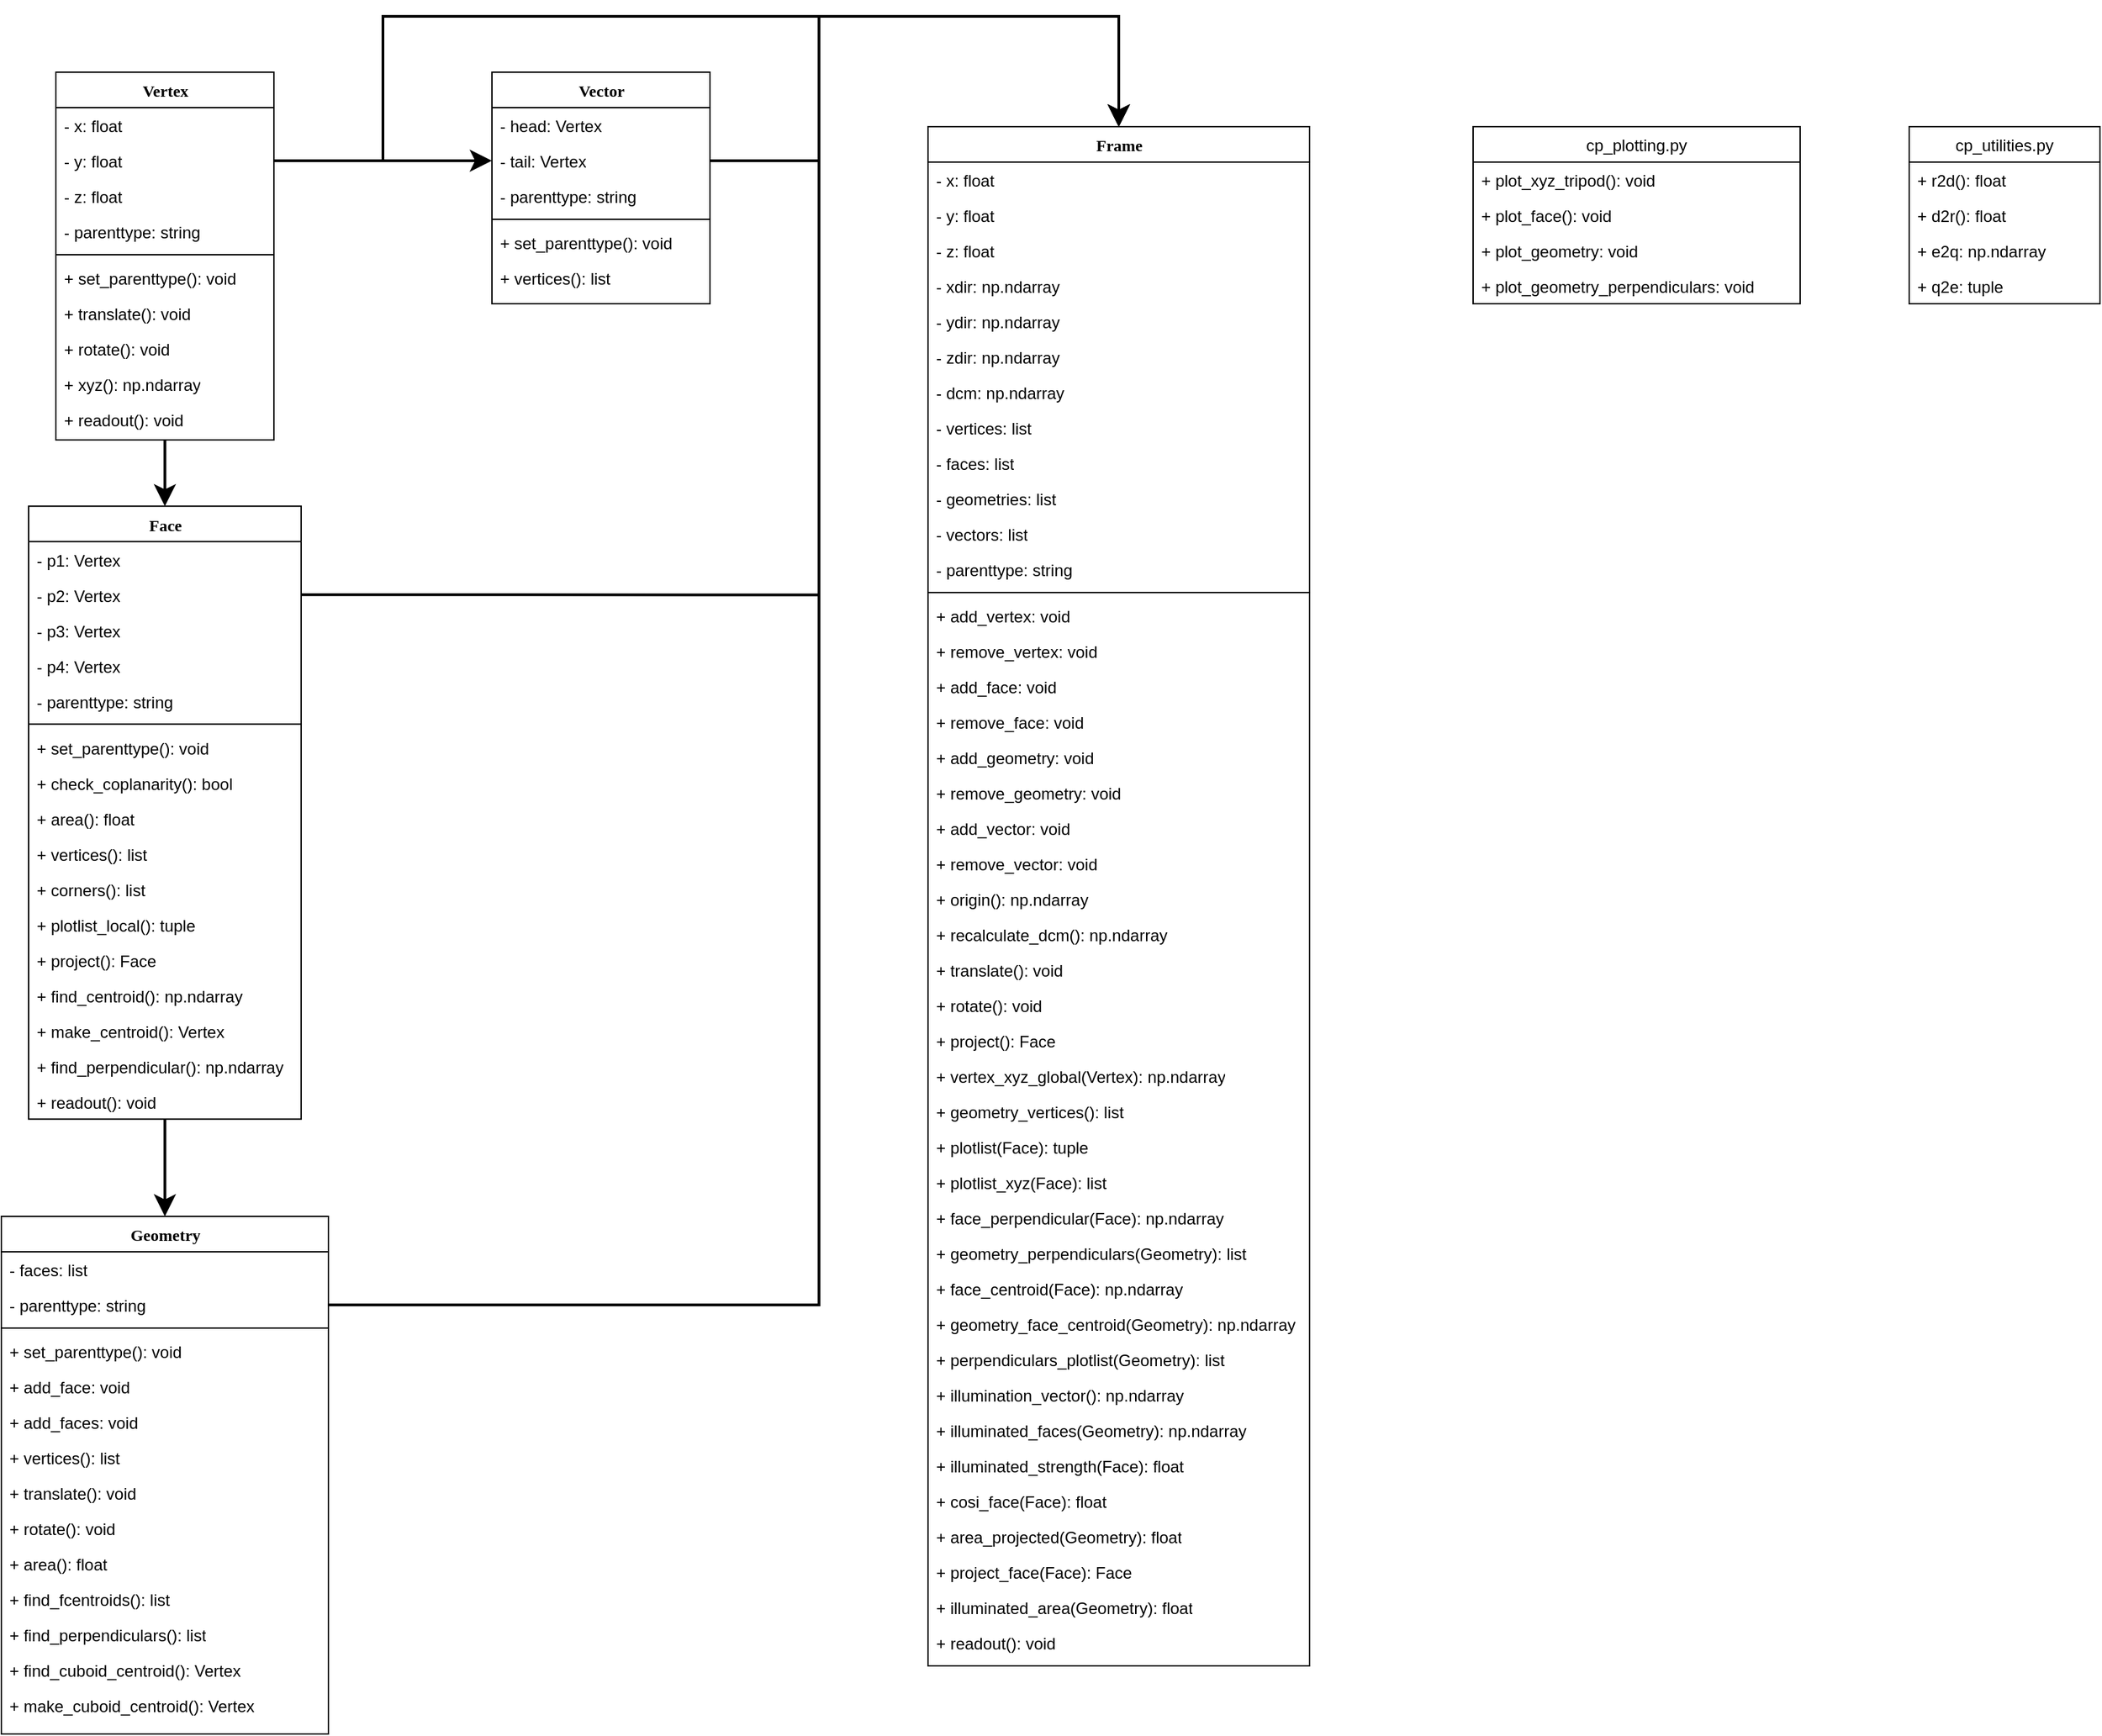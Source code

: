 <mxfile version="12.4.2" type="device" pages="6"><diagram name="Layout2" id="hXjDimx-y2dDi9VaqZOy"><mxGraphModel dx="2370" dy="2607" grid="1" gridSize="10" guides="1" tooltips="1" connect="1" arrows="1" fold="1" page="1" pageScale="1" pageWidth="827" pageHeight="1169" math="0" shadow="0"><root><mxCell id="nVgcEW2RRLaiKnSfWJao-0"/><mxCell id="nVgcEW2RRLaiKnSfWJao-1" parent="nVgcEW2RRLaiKnSfWJao-0"/><mxCell id="nVgcEW2RRLaiKnSfWJao-156" value="" style="edgeStyle=orthogonalEdgeStyle;rounded=0;orthogonalLoop=1;jettySize=auto;html=1;entryX=0.5;entryY=0;entryDx=0;entryDy=0;strokeWidth=2;endFill=1;endSize=10;" edge="1" parent="nVgcEW2RRLaiKnSfWJao-1" source="nVgcEW2RRLaiKnSfWJao-3" target="nVgcEW2RRLaiKnSfWJao-14"><mxGeometry relative="1" as="geometry"/></mxCell><mxCell id="nVgcEW2RRLaiKnSfWJao-3" value="Vertex" style="swimlane;html=1;fontStyle=1;align=center;verticalAlign=top;childLayout=stackLayout;horizontal=1;startSize=26;horizontalStack=0;resizeParent=1;resizeLast=0;collapsible=1;marginBottom=0;swimlaneFillColor=#ffffff;rounded=0;shadow=0;comic=0;labelBackgroundColor=none;strokeWidth=1;fillColor=none;fontFamily=Verdana;fontSize=12" vertex="1" parent="nVgcEW2RRLaiKnSfWJao-1"><mxGeometry x="40" y="40" width="160" height="270" as="geometry"><mxRectangle x="40" y="40.0" width="100" height="26" as="alternateBounds"/></mxGeometry></mxCell><mxCell id="nVgcEW2RRLaiKnSfWJao-4" value="- x: float" style="text;html=1;strokeColor=none;fillColor=none;align=left;verticalAlign=top;spacingLeft=4;spacingRight=4;whiteSpace=wrap;overflow=hidden;rotatable=0;points=[[0,0.5],[1,0.5]];portConstraint=eastwest;" vertex="1" parent="nVgcEW2RRLaiKnSfWJao-3"><mxGeometry y="26" width="160" height="26" as="geometry"/></mxCell><mxCell id="nVgcEW2RRLaiKnSfWJao-5" value="- y: float" style="text;html=1;strokeColor=none;fillColor=none;align=left;verticalAlign=top;spacingLeft=4;spacingRight=4;whiteSpace=wrap;overflow=hidden;rotatable=0;points=[[0,0.5],[1,0.5]];portConstraint=eastwest;" vertex="1" parent="nVgcEW2RRLaiKnSfWJao-3"><mxGeometry y="52" width="160" height="26" as="geometry"/></mxCell><mxCell id="nVgcEW2RRLaiKnSfWJao-6" value="- z: float" style="text;html=1;strokeColor=none;fillColor=none;align=left;verticalAlign=top;spacingLeft=4;spacingRight=4;whiteSpace=wrap;overflow=hidden;rotatable=0;points=[[0,0.5],[1,0.5]];portConstraint=eastwest;" vertex="1" parent="nVgcEW2RRLaiKnSfWJao-3"><mxGeometry y="78" width="160" height="26" as="geometry"/></mxCell><mxCell id="nVgcEW2RRLaiKnSfWJao-67" value="- parenttype: string" style="text;html=1;strokeColor=none;fillColor=none;align=left;verticalAlign=top;spacingLeft=4;spacingRight=4;whiteSpace=wrap;overflow=hidden;rotatable=0;points=[[0,0.5],[1,0.5]];portConstraint=eastwest;" vertex="1" parent="nVgcEW2RRLaiKnSfWJao-3"><mxGeometry y="104" width="160" height="26" as="geometry"/></mxCell><mxCell id="nVgcEW2RRLaiKnSfWJao-7" value="" style="line;html=1;strokeWidth=1;fillColor=none;align=left;verticalAlign=middle;spacingTop=-1;spacingLeft=3;spacingRight=3;rotatable=0;labelPosition=right;points=[];portConstraint=eastwest;" vertex="1" parent="nVgcEW2RRLaiKnSfWJao-3"><mxGeometry y="130" width="160" height="8" as="geometry"/></mxCell><mxCell id="nVgcEW2RRLaiKnSfWJao-68" value="+ set_parenttype(): void" style="text;html=1;strokeColor=none;fillColor=none;align=left;verticalAlign=top;spacingLeft=4;spacingRight=4;whiteSpace=wrap;overflow=hidden;rotatable=0;points=[[0,0.5],[1,0.5]];portConstraint=eastwest;" vertex="1" parent="nVgcEW2RRLaiKnSfWJao-3"><mxGeometry y="138" width="160" height="26" as="geometry"/></mxCell><mxCell id="nVgcEW2RRLaiKnSfWJao-8" value="+ translate(): void" style="text;html=1;strokeColor=none;fillColor=none;align=left;verticalAlign=top;spacingLeft=4;spacingRight=4;whiteSpace=wrap;overflow=hidden;rotatable=0;points=[[0,0.5],[1,0.5]];portConstraint=eastwest;" vertex="1" parent="nVgcEW2RRLaiKnSfWJao-3"><mxGeometry y="164" width="160" height="26" as="geometry"/></mxCell><mxCell id="nVgcEW2RRLaiKnSfWJao-10" value="+ rotate(): void" style="text;html=1;strokeColor=none;fillColor=none;align=left;verticalAlign=top;spacingLeft=4;spacingRight=4;whiteSpace=wrap;overflow=hidden;rotatable=0;points=[[0,0.5],[1,0.5]];portConstraint=eastwest;" vertex="1" parent="nVgcEW2RRLaiKnSfWJao-3"><mxGeometry y="190" width="160" height="26" as="geometry"/></mxCell><mxCell id="nVgcEW2RRLaiKnSfWJao-11" value="+ xyz(): np.ndarray" style="text;html=1;strokeColor=none;fillColor=none;align=left;verticalAlign=top;spacingLeft=4;spacingRight=4;whiteSpace=wrap;overflow=hidden;rotatable=0;points=[[0,0.5],[1,0.5]];portConstraint=eastwest;" vertex="1" parent="nVgcEW2RRLaiKnSfWJao-3"><mxGeometry y="216" width="160" height="26" as="geometry"/></mxCell><mxCell id="nVgcEW2RRLaiKnSfWJao-12" value="+ readout(): void" style="text;html=1;strokeColor=none;fillColor=none;align=left;verticalAlign=top;spacingLeft=4;spacingRight=4;whiteSpace=wrap;overflow=hidden;rotatable=0;points=[[0,0.5],[1,0.5]];portConstraint=eastwest;" vertex="1" parent="nVgcEW2RRLaiKnSfWJao-3"><mxGeometry y="242" width="160" height="26" as="geometry"/></mxCell><mxCell id="nVgcEW2RRLaiKnSfWJao-175" value="" style="edgeStyle=orthogonalEdgeStyle;rounded=0;orthogonalLoop=1;jettySize=auto;html=1;strokeWidth=2;endFill=1;endSize=10;" edge="1" parent="nVgcEW2RRLaiKnSfWJao-1" source="nVgcEW2RRLaiKnSfWJao-14" target="nVgcEW2RRLaiKnSfWJao-30"><mxGeometry relative="1" as="geometry"><mxPoint x="570.571" y="1300" as="targetPoint"/></mxGeometry></mxCell><mxCell id="nVgcEW2RRLaiKnSfWJao-14" value="Face" style="swimlane;html=1;fontStyle=1;align=center;verticalAlign=top;childLayout=stackLayout;horizontal=1;startSize=26;horizontalStack=0;resizeParent=1;resizeLast=0;collapsible=1;marginBottom=0;swimlaneFillColor=#ffffff;rounded=0;shadow=0;comic=0;labelBackgroundColor=none;strokeWidth=1;fillColor=none;fontFamily=Verdana;fontSize=12" vertex="1" parent="nVgcEW2RRLaiKnSfWJao-1"><mxGeometry x="20" y="358.67" width="200" height="450" as="geometry"><mxRectangle x="40" y="40.0" width="100" height="26" as="alternateBounds"/></mxGeometry></mxCell><mxCell id="nVgcEW2RRLaiKnSfWJao-15" value="- p1: Vertex" style="text;html=1;strokeColor=none;fillColor=none;align=left;verticalAlign=top;spacingLeft=4;spacingRight=4;whiteSpace=wrap;overflow=hidden;rotatable=0;points=[[0,0.5],[1,0.5]];portConstraint=eastwest;" vertex="1" parent="nVgcEW2RRLaiKnSfWJao-14"><mxGeometry y="26" width="200" height="26" as="geometry"/></mxCell><mxCell id="nVgcEW2RRLaiKnSfWJao-16" value="- p2: Vertex" style="text;html=1;strokeColor=none;fillColor=none;align=left;verticalAlign=top;spacingLeft=4;spacingRight=4;whiteSpace=wrap;overflow=hidden;rotatable=0;points=[[0,0.5],[1,0.5]];portConstraint=eastwest;" vertex="1" parent="nVgcEW2RRLaiKnSfWJao-14"><mxGeometry y="52" width="200" height="26" as="geometry"/></mxCell><mxCell id="nVgcEW2RRLaiKnSfWJao-17" value="- p3: Vertex" style="text;html=1;strokeColor=none;fillColor=none;align=left;verticalAlign=top;spacingLeft=4;spacingRight=4;whiteSpace=wrap;overflow=hidden;rotatable=0;points=[[0,0.5],[1,0.5]];portConstraint=eastwest;" vertex="1" parent="nVgcEW2RRLaiKnSfWJao-14"><mxGeometry y="78" width="200" height="26" as="geometry"/></mxCell><mxCell id="nVgcEW2RRLaiKnSfWJao-69" value="- p4: Vertex" style="text;html=1;strokeColor=none;fillColor=none;align=left;verticalAlign=top;spacingLeft=4;spacingRight=4;whiteSpace=wrap;overflow=hidden;rotatable=0;points=[[0,0.5],[1,0.5]];portConstraint=eastwest;" vertex="1" parent="nVgcEW2RRLaiKnSfWJao-14"><mxGeometry y="104" width="200" height="26" as="geometry"/></mxCell><mxCell id="nVgcEW2RRLaiKnSfWJao-18" value="- parenttype: string" style="text;html=1;strokeColor=none;fillColor=none;align=left;verticalAlign=top;spacingLeft=4;spacingRight=4;whiteSpace=wrap;overflow=hidden;rotatable=0;points=[[0,0.5],[1,0.5]];portConstraint=eastwest;" vertex="1" parent="nVgcEW2RRLaiKnSfWJao-14"><mxGeometry y="130" width="200" height="26" as="geometry"/></mxCell><mxCell id="nVgcEW2RRLaiKnSfWJao-19" value="" style="line;html=1;strokeWidth=1;fillColor=none;align=left;verticalAlign=middle;spacingTop=-1;spacingLeft=3;spacingRight=3;rotatable=0;labelPosition=right;points=[];portConstraint=eastwest;" vertex="1" parent="nVgcEW2RRLaiKnSfWJao-14"><mxGeometry y="156" width="200" height="8" as="geometry"/></mxCell><mxCell id="nVgcEW2RRLaiKnSfWJao-70" value="+ set_parenttype(): void" style="text;html=1;strokeColor=none;fillColor=none;align=left;verticalAlign=top;spacingLeft=4;spacingRight=4;whiteSpace=wrap;overflow=hidden;rotatable=0;points=[[0,0.5],[1,0.5]];portConstraint=eastwest;" vertex="1" parent="nVgcEW2RRLaiKnSfWJao-14"><mxGeometry y="164" width="200" height="26" as="geometry"/></mxCell><mxCell id="nVgcEW2RRLaiKnSfWJao-20" value="+ check_coplanarity(): bool" style="text;html=1;strokeColor=none;fillColor=none;align=left;verticalAlign=top;spacingLeft=4;spacingRight=4;whiteSpace=wrap;overflow=hidden;rotatable=0;points=[[0,0.5],[1,0.5]];portConstraint=eastwest;" vertex="1" parent="nVgcEW2RRLaiKnSfWJao-14"><mxGeometry y="190" width="200" height="26" as="geometry"/></mxCell><mxCell id="nVgcEW2RRLaiKnSfWJao-21" value="+ area(): float" style="text;html=1;strokeColor=none;fillColor=none;align=left;verticalAlign=top;spacingLeft=4;spacingRight=4;whiteSpace=wrap;overflow=hidden;rotatable=0;points=[[0,0.5],[1,0.5]];portConstraint=eastwest;" vertex="1" parent="nVgcEW2RRLaiKnSfWJao-14"><mxGeometry y="216" width="200" height="26" as="geometry"/></mxCell><mxCell id="nVgcEW2RRLaiKnSfWJao-22" value="+ vertices(): list" style="text;html=1;strokeColor=none;fillColor=none;align=left;verticalAlign=top;spacingLeft=4;spacingRight=4;whiteSpace=wrap;overflow=hidden;rotatable=0;points=[[0,0.5],[1,0.5]];portConstraint=eastwest;" vertex="1" parent="nVgcEW2RRLaiKnSfWJao-14"><mxGeometry y="242" width="200" height="26" as="geometry"/></mxCell><mxCell id="nVgcEW2RRLaiKnSfWJao-71" value="+ corners(): list" style="text;html=1;strokeColor=none;fillColor=none;align=left;verticalAlign=top;spacingLeft=4;spacingRight=4;whiteSpace=wrap;overflow=hidden;rotatable=0;points=[[0,0.5],[1,0.5]];portConstraint=eastwest;" vertex="1" parent="nVgcEW2RRLaiKnSfWJao-14"><mxGeometry y="268" width="200" height="26" as="geometry"/></mxCell><mxCell id="nVgcEW2RRLaiKnSfWJao-27" value="+ plotlist_local(): tuple" style="text;html=1;strokeColor=none;fillColor=none;align=left;verticalAlign=top;spacingLeft=4;spacingRight=4;whiteSpace=wrap;overflow=hidden;rotatable=0;points=[[0,0.5],[1,0.5]];portConstraint=eastwest;" vertex="1" parent="nVgcEW2RRLaiKnSfWJao-14"><mxGeometry y="294" width="200" height="26" as="geometry"/></mxCell><mxCell id="nVgcEW2RRLaiKnSfWJao-23" value="+ project(): Face" style="text;html=1;strokeColor=none;fillColor=none;align=left;verticalAlign=top;spacingLeft=4;spacingRight=4;whiteSpace=wrap;overflow=hidden;rotatable=0;points=[[0,0.5],[1,0.5]];portConstraint=eastwest;" vertex="1" parent="nVgcEW2RRLaiKnSfWJao-14"><mxGeometry y="320" width="200" height="26" as="geometry"/></mxCell><mxCell id="nVgcEW2RRLaiKnSfWJao-24" value="+ find_centroid(): np.ndarray" style="text;html=1;strokeColor=none;fillColor=none;align=left;verticalAlign=top;spacingLeft=4;spacingRight=4;whiteSpace=wrap;overflow=hidden;rotatable=0;points=[[0,0.5],[1,0.5]];portConstraint=eastwest;" vertex="1" parent="nVgcEW2RRLaiKnSfWJao-14"><mxGeometry y="346" width="200" height="26" as="geometry"/></mxCell><mxCell id="nVgcEW2RRLaiKnSfWJao-72" value="+ make_centroid(): Vertex" style="text;html=1;strokeColor=none;fillColor=none;align=left;verticalAlign=top;spacingLeft=4;spacingRight=4;whiteSpace=wrap;overflow=hidden;rotatable=0;points=[[0,0.5],[1,0.5]];portConstraint=eastwest;" vertex="1" parent="nVgcEW2RRLaiKnSfWJao-14"><mxGeometry y="372" width="200" height="26" as="geometry"/></mxCell><mxCell id="nVgcEW2RRLaiKnSfWJao-25" value="+ find_perpendicular(): np.ndarray" style="text;html=1;strokeColor=none;fillColor=none;align=left;verticalAlign=top;spacingLeft=4;spacingRight=4;whiteSpace=wrap;overflow=hidden;rotatable=0;points=[[0,0.5],[1,0.5]];portConstraint=eastwest;" vertex="1" parent="nVgcEW2RRLaiKnSfWJao-14"><mxGeometry y="398" width="200" height="26" as="geometry"/></mxCell><mxCell id="nVgcEW2RRLaiKnSfWJao-26" value="+ readout(): void" style="text;html=1;strokeColor=none;fillColor=none;align=left;verticalAlign=top;spacingLeft=4;spacingRight=4;whiteSpace=wrap;overflow=hidden;rotatable=0;points=[[0,0.5],[1,0.5]];portConstraint=eastwest;" vertex="1" parent="nVgcEW2RRLaiKnSfWJao-14"><mxGeometry y="424" width="200" height="26" as="geometry"/></mxCell><mxCell id="nVgcEW2RRLaiKnSfWJao-30" value="Geometry" style="swimlane;html=1;fontStyle=1;align=center;verticalAlign=top;childLayout=stackLayout;horizontal=1;startSize=26;horizontalStack=0;resizeParent=1;resizeLast=0;collapsible=1;marginBottom=0;swimlaneFillColor=#ffffff;rounded=0;shadow=0;comic=0;labelBackgroundColor=none;strokeWidth=1;fillColor=none;fontFamily=Verdana;fontSize=12" vertex="1" parent="nVgcEW2RRLaiKnSfWJao-1"><mxGeometry y="880" width="240" height="380" as="geometry"><mxRectangle x="40" y="40.0" width="100" height="26" as="alternateBounds"/></mxGeometry></mxCell><mxCell id="nVgcEW2RRLaiKnSfWJao-31" value="- faces: list" style="text;html=1;strokeColor=none;fillColor=none;align=left;verticalAlign=top;spacingLeft=4;spacingRight=4;whiteSpace=wrap;overflow=hidden;rotatable=0;points=[[0,0.5],[1,0.5]];portConstraint=eastwest;" vertex="1" parent="nVgcEW2RRLaiKnSfWJao-30"><mxGeometry y="26" width="240" height="26" as="geometry"/></mxCell><mxCell id="nVgcEW2RRLaiKnSfWJao-122" value="- parenttype: string" style="text;html=1;strokeColor=none;fillColor=none;align=left;verticalAlign=top;spacingLeft=4;spacingRight=4;whiteSpace=wrap;overflow=hidden;rotatable=0;points=[[0,0.5],[1,0.5]];portConstraint=eastwest;" vertex="1" parent="nVgcEW2RRLaiKnSfWJao-30"><mxGeometry y="52" width="240" height="26" as="geometry"/></mxCell><mxCell id="nVgcEW2RRLaiKnSfWJao-32" value="" style="line;html=1;strokeWidth=1;fillColor=none;align=left;verticalAlign=middle;spacingTop=-1;spacingLeft=3;spacingRight=3;rotatable=0;labelPosition=right;points=[];portConstraint=eastwest;" vertex="1" parent="nVgcEW2RRLaiKnSfWJao-30"><mxGeometry y="78" width="240" height="8" as="geometry"/></mxCell><mxCell id="nVgcEW2RRLaiKnSfWJao-123" value="+ set_parenttype(): void" style="text;html=1;strokeColor=none;fillColor=none;align=left;verticalAlign=top;spacingLeft=4;spacingRight=4;whiteSpace=wrap;overflow=hidden;rotatable=0;points=[[0,0.5],[1,0.5]];portConstraint=eastwest;" vertex="1" parent="nVgcEW2RRLaiKnSfWJao-30"><mxGeometry y="86" width="240" height="26" as="geometry"/></mxCell><mxCell id="nVgcEW2RRLaiKnSfWJao-33" value="+ add_face: void" style="text;html=1;strokeColor=none;fillColor=none;align=left;verticalAlign=top;spacingLeft=4;spacingRight=4;whiteSpace=wrap;overflow=hidden;rotatable=0;points=[[0,0.5],[1,0.5]];portConstraint=eastwest;" vertex="1" parent="nVgcEW2RRLaiKnSfWJao-30"><mxGeometry y="112" width="240" height="26" as="geometry"/></mxCell><mxCell id="nVgcEW2RRLaiKnSfWJao-34" value="+ add_faces: void" style="text;html=1;strokeColor=none;fillColor=none;align=left;verticalAlign=top;spacingLeft=4;spacingRight=4;whiteSpace=wrap;overflow=hidden;rotatable=0;points=[[0,0.5],[1,0.5]];portConstraint=eastwest;" vertex="1" parent="nVgcEW2RRLaiKnSfWJao-30"><mxGeometry y="138" width="240" height="26" as="geometry"/></mxCell><mxCell id="nVgcEW2RRLaiKnSfWJao-35" value="+ vertices(): list" style="text;html=1;strokeColor=none;fillColor=none;align=left;verticalAlign=top;spacingLeft=4;spacingRight=4;whiteSpace=wrap;overflow=hidden;rotatable=0;points=[[0,0.5],[1,0.5]];portConstraint=eastwest;" vertex="1" parent="nVgcEW2RRLaiKnSfWJao-30"><mxGeometry y="164" width="240" height="26" as="geometry"/></mxCell><mxCell id="nVgcEW2RRLaiKnSfWJao-38" value="+ translate(): void" style="text;html=1;strokeColor=none;fillColor=none;align=left;verticalAlign=top;spacingLeft=4;spacingRight=4;whiteSpace=wrap;overflow=hidden;rotatable=0;points=[[0,0.5],[1,0.5]];portConstraint=eastwest;" vertex="1" parent="nVgcEW2RRLaiKnSfWJao-30"><mxGeometry y="190" width="240" height="26" as="geometry"/></mxCell><mxCell id="nVgcEW2RRLaiKnSfWJao-40" value="+ rotate(): void" style="text;html=1;strokeColor=none;fillColor=none;align=left;verticalAlign=top;spacingLeft=4;spacingRight=4;whiteSpace=wrap;overflow=hidden;rotatable=0;points=[[0,0.5],[1,0.5]];portConstraint=eastwest;" vertex="1" parent="nVgcEW2RRLaiKnSfWJao-30"><mxGeometry y="216" width="240" height="26" as="geometry"/></mxCell><mxCell id="nVgcEW2RRLaiKnSfWJao-46" value="+ area(): float" style="text;html=1;strokeColor=none;fillColor=none;align=left;verticalAlign=top;spacingLeft=4;spacingRight=4;whiteSpace=wrap;overflow=hidden;rotatable=0;points=[[0,0.5],[1,0.5]];portConstraint=eastwest;" vertex="1" parent="nVgcEW2RRLaiKnSfWJao-30"><mxGeometry y="242" width="240" height="26" as="geometry"/></mxCell><mxCell id="nVgcEW2RRLaiKnSfWJao-42" value="+ find_fcentroids(): list" style="text;html=1;strokeColor=none;fillColor=none;align=left;verticalAlign=top;spacingLeft=4;spacingRight=4;whiteSpace=wrap;overflow=hidden;rotatable=0;points=[[0,0.5],[1,0.5]];portConstraint=eastwest;" vertex="1" parent="nVgcEW2RRLaiKnSfWJao-30"><mxGeometry y="268" width="240" height="26" as="geometry"/></mxCell><mxCell id="nVgcEW2RRLaiKnSfWJao-43" value="+ find_perpendiculars(): list" style="text;html=1;strokeColor=none;fillColor=none;align=left;verticalAlign=top;spacingLeft=4;spacingRight=4;whiteSpace=wrap;overflow=hidden;rotatable=0;points=[[0,0.5],[1,0.5]];portConstraint=eastwest;" vertex="1" parent="nVgcEW2RRLaiKnSfWJao-30"><mxGeometry y="294" width="240" height="26" as="geometry"/></mxCell><mxCell id="nVgcEW2RRLaiKnSfWJao-124" value="+ find_cuboid_centroid(): Vertex" style="text;html=1;strokeColor=none;fillColor=none;align=left;verticalAlign=top;spacingLeft=4;spacingRight=4;whiteSpace=wrap;overflow=hidden;rotatable=0;points=[[0,0.5],[1,0.5]];portConstraint=eastwest;" vertex="1" parent="nVgcEW2RRLaiKnSfWJao-30"><mxGeometry y="320" width="240" height="26" as="geometry"/></mxCell><mxCell id="nVgcEW2RRLaiKnSfWJao-37" value="+ make_cuboid_centroid(): Vertex" style="text;html=1;strokeColor=none;fillColor=none;align=left;verticalAlign=top;spacingLeft=4;spacingRight=4;whiteSpace=wrap;overflow=hidden;rotatable=0;points=[[0,0.5],[1,0.5]];portConstraint=eastwest;" vertex="1" parent="nVgcEW2RRLaiKnSfWJao-30"><mxGeometry y="346" width="240" height="26" as="geometry"/></mxCell><mxCell id="nVgcEW2RRLaiKnSfWJao-53" value="cp_utilities.py" style="swimlane;fontStyle=0;childLayout=stackLayout;horizontal=1;startSize=26;fillColor=none;horizontalStack=0;resizeParent=1;resizeParentMax=0;resizeLast=0;collapsible=1;marginBottom=0;" vertex="1" parent="nVgcEW2RRLaiKnSfWJao-1"><mxGeometry x="1400" y="80" width="140" height="130" as="geometry"/></mxCell><mxCell id="nVgcEW2RRLaiKnSfWJao-54" value="+ r2d(): float" style="text;strokeColor=none;fillColor=none;align=left;verticalAlign=top;spacingLeft=4;spacingRight=4;overflow=hidden;rotatable=0;points=[[0,0.5],[1,0.5]];portConstraint=eastwest;" vertex="1" parent="nVgcEW2RRLaiKnSfWJao-53"><mxGeometry y="26" width="140" height="26" as="geometry"/></mxCell><mxCell id="nVgcEW2RRLaiKnSfWJao-55" value="+ d2r(): float" style="text;strokeColor=none;fillColor=none;align=left;verticalAlign=top;spacingLeft=4;spacingRight=4;overflow=hidden;rotatable=0;points=[[0,0.5],[1,0.5]];portConstraint=eastwest;" vertex="1" parent="nVgcEW2RRLaiKnSfWJao-53"><mxGeometry y="52" width="140" height="26" as="geometry"/></mxCell><mxCell id="nVgcEW2RRLaiKnSfWJao-56" value="+ e2q: np.ndarray" style="text;strokeColor=none;fillColor=none;align=left;verticalAlign=top;spacingLeft=4;spacingRight=4;overflow=hidden;rotatable=0;points=[[0,0.5],[1,0.5]];portConstraint=eastwest;" vertex="1" parent="nVgcEW2RRLaiKnSfWJao-53"><mxGeometry y="78" width="140" height="26" as="geometry"/></mxCell><mxCell id="nVgcEW2RRLaiKnSfWJao-57" value="+ q2e: tuple" style="text;strokeColor=none;fillColor=none;align=left;verticalAlign=top;spacingLeft=4;spacingRight=4;overflow=hidden;rotatable=0;points=[[0,0.5],[1,0.5]];portConstraint=eastwest;" vertex="1" parent="nVgcEW2RRLaiKnSfWJao-53"><mxGeometry y="104" width="140" height="26" as="geometry"/></mxCell><mxCell id="nVgcEW2RRLaiKnSfWJao-59" value="cp_plotting.py" style="swimlane;fontStyle=0;childLayout=stackLayout;horizontal=1;startSize=26;fillColor=none;horizontalStack=0;resizeParent=1;resizeParentMax=0;resizeLast=0;collapsible=1;marginBottom=0;" vertex="1" parent="nVgcEW2RRLaiKnSfWJao-1"><mxGeometry x="1080" y="80" width="240" height="130" as="geometry"/></mxCell><mxCell id="nVgcEW2RRLaiKnSfWJao-60" value="+ plot_xyz_tripod(): void" style="text;strokeColor=none;fillColor=none;align=left;verticalAlign=top;spacingLeft=4;spacingRight=4;overflow=hidden;rotatable=0;points=[[0,0.5],[1,0.5]];portConstraint=eastwest;" vertex="1" parent="nVgcEW2RRLaiKnSfWJao-59"><mxGeometry y="26" width="240" height="26" as="geometry"/></mxCell><mxCell id="nVgcEW2RRLaiKnSfWJao-61" value="+ plot_face(): void" style="text;strokeColor=none;fillColor=none;align=left;verticalAlign=top;spacingLeft=4;spacingRight=4;overflow=hidden;rotatable=0;points=[[0,0.5],[1,0.5]];portConstraint=eastwest;" vertex="1" parent="nVgcEW2RRLaiKnSfWJao-59"><mxGeometry y="52" width="240" height="26" as="geometry"/></mxCell><mxCell id="nVgcEW2RRLaiKnSfWJao-62" value="+ plot_geometry: void" style="text;strokeColor=none;fillColor=none;align=left;verticalAlign=top;spacingLeft=4;spacingRight=4;overflow=hidden;rotatable=0;points=[[0,0.5],[1,0.5]];portConstraint=eastwest;" vertex="1" parent="nVgcEW2RRLaiKnSfWJao-59"><mxGeometry y="78" width="240" height="26" as="geometry"/></mxCell><mxCell id="nVgcEW2RRLaiKnSfWJao-63" value="+ plot_geometry_perpendiculars: void" style="text;strokeColor=none;fillColor=none;align=left;verticalAlign=top;spacingLeft=4;spacingRight=4;overflow=hidden;rotatable=0;points=[[0,0.5],[1,0.5]];portConstraint=eastwest;" vertex="1" parent="nVgcEW2RRLaiKnSfWJao-59"><mxGeometry y="104" width="240" height="26" as="geometry"/></mxCell><mxCell id="nVgcEW2RRLaiKnSfWJao-73" value="Frame" style="swimlane;html=1;fontStyle=1;align=center;verticalAlign=top;childLayout=stackLayout;horizontal=1;startSize=26;horizontalStack=0;resizeParent=1;resizeLast=0;collapsible=1;marginBottom=0;swimlaneFillColor=#ffffff;rounded=0;shadow=0;comic=0;labelBackgroundColor=none;strokeWidth=1;fillColor=none;fontFamily=Verdana;fontSize=12" vertex="1" parent="nVgcEW2RRLaiKnSfWJao-1"><mxGeometry x="680" y="80" width="280" height="1130" as="geometry"><mxRectangle x="40" y="40.0" width="100" height="26" as="alternateBounds"/></mxGeometry></mxCell><mxCell id="nVgcEW2RRLaiKnSfWJao-125" value="- x: float" style="text;html=1;strokeColor=none;fillColor=none;align=left;verticalAlign=top;spacingLeft=4;spacingRight=4;whiteSpace=wrap;overflow=hidden;rotatable=0;points=[[0,0.5],[1,0.5]];portConstraint=eastwest;" vertex="1" parent="nVgcEW2RRLaiKnSfWJao-73"><mxGeometry y="26" width="280" height="26" as="geometry"/></mxCell><mxCell id="nVgcEW2RRLaiKnSfWJao-126" value="- y: float" style="text;html=1;strokeColor=none;fillColor=none;align=left;verticalAlign=top;spacingLeft=4;spacingRight=4;whiteSpace=wrap;overflow=hidden;rotatable=0;points=[[0,0.5],[1,0.5]];portConstraint=eastwest;" vertex="1" parent="nVgcEW2RRLaiKnSfWJao-73"><mxGeometry y="52" width="280" height="26" as="geometry"/></mxCell><mxCell id="nVgcEW2RRLaiKnSfWJao-127" value="- z: float" style="text;html=1;strokeColor=none;fillColor=none;align=left;verticalAlign=top;spacingLeft=4;spacingRight=4;whiteSpace=wrap;overflow=hidden;rotatable=0;points=[[0,0.5],[1,0.5]];portConstraint=eastwest;" vertex="1" parent="nVgcEW2RRLaiKnSfWJao-73"><mxGeometry y="78" width="280" height="26" as="geometry"/></mxCell><mxCell id="nVgcEW2RRLaiKnSfWJao-129" value="- xdir: np.ndarray" style="text;html=1;strokeColor=none;fillColor=none;align=left;verticalAlign=top;spacingLeft=4;spacingRight=4;whiteSpace=wrap;overflow=hidden;rotatable=0;points=[[0,0.5],[1,0.5]];portConstraint=eastwest;" vertex="1" parent="nVgcEW2RRLaiKnSfWJao-73"><mxGeometry y="104" width="280" height="26" as="geometry"/></mxCell><mxCell id="nVgcEW2RRLaiKnSfWJao-130" value="- ydir: np.ndarray" style="text;html=1;strokeColor=none;fillColor=none;align=left;verticalAlign=top;spacingLeft=4;spacingRight=4;whiteSpace=wrap;overflow=hidden;rotatable=0;points=[[0,0.5],[1,0.5]];portConstraint=eastwest;" vertex="1" parent="nVgcEW2RRLaiKnSfWJao-73"><mxGeometry y="130" width="280" height="26" as="geometry"/></mxCell><mxCell id="nVgcEW2RRLaiKnSfWJao-131" value="- zdir: np.ndarray" style="text;html=1;strokeColor=none;fillColor=none;align=left;verticalAlign=top;spacingLeft=4;spacingRight=4;whiteSpace=wrap;overflow=hidden;rotatable=0;points=[[0,0.5],[1,0.5]];portConstraint=eastwest;" vertex="1" parent="nVgcEW2RRLaiKnSfWJao-73"><mxGeometry y="156" width="280" height="26" as="geometry"/></mxCell><mxCell id="nVgcEW2RRLaiKnSfWJao-141" value="- dcm: np.ndarray" style="text;html=1;strokeColor=none;fillColor=none;align=left;verticalAlign=top;spacingLeft=4;spacingRight=4;whiteSpace=wrap;overflow=hidden;rotatable=0;points=[[0,0.5],[1,0.5]];portConstraint=eastwest;" vertex="1" parent="nVgcEW2RRLaiKnSfWJao-73"><mxGeometry y="182" width="280" height="26" as="geometry"/></mxCell><mxCell id="nVgcEW2RRLaiKnSfWJao-138" value="- vertices: list" style="text;html=1;strokeColor=none;fillColor=none;align=left;verticalAlign=top;spacingLeft=4;spacingRight=4;whiteSpace=wrap;overflow=hidden;rotatable=0;points=[[0,0.5],[1,0.5]];portConstraint=eastwest;" vertex="1" parent="nVgcEW2RRLaiKnSfWJao-73"><mxGeometry y="208" width="280" height="26" as="geometry"/></mxCell><mxCell id="nVgcEW2RRLaiKnSfWJao-74" value="- faces: list" style="text;html=1;strokeColor=none;fillColor=none;align=left;verticalAlign=top;spacingLeft=4;spacingRight=4;whiteSpace=wrap;overflow=hidden;rotatable=0;points=[[0,0.5],[1,0.5]];portConstraint=eastwest;" vertex="1" parent="nVgcEW2RRLaiKnSfWJao-73"><mxGeometry y="234" width="280" height="26" as="geometry"/></mxCell><mxCell id="nVgcEW2RRLaiKnSfWJao-139" value="- geometries: list" style="text;html=1;strokeColor=none;fillColor=none;align=left;verticalAlign=top;spacingLeft=4;spacingRight=4;whiteSpace=wrap;overflow=hidden;rotatable=0;points=[[0,0.5],[1,0.5]];portConstraint=eastwest;" vertex="1" parent="nVgcEW2RRLaiKnSfWJao-73"><mxGeometry y="260" width="280" height="26" as="geometry"/></mxCell><mxCell id="nVgcEW2RRLaiKnSfWJao-140" value="- vectors: list" style="text;html=1;strokeColor=none;fillColor=none;align=left;verticalAlign=top;spacingLeft=4;spacingRight=4;whiteSpace=wrap;overflow=hidden;rotatable=0;points=[[0,0.5],[1,0.5]];portConstraint=eastwest;" vertex="1" parent="nVgcEW2RRLaiKnSfWJao-73"><mxGeometry y="286" width="280" height="26" as="geometry"/></mxCell><mxCell id="nVgcEW2RRLaiKnSfWJao-128" value="- parenttype: string" style="text;html=1;strokeColor=none;fillColor=none;align=left;verticalAlign=top;spacingLeft=4;spacingRight=4;whiteSpace=wrap;overflow=hidden;rotatable=0;points=[[0,0.5],[1,0.5]];portConstraint=eastwest;" vertex="1" parent="nVgcEW2RRLaiKnSfWJao-73"><mxGeometry y="312" width="280" height="26" as="geometry"/></mxCell><mxCell id="nVgcEW2RRLaiKnSfWJao-75" value="" style="line;html=1;strokeWidth=1;fillColor=none;align=left;verticalAlign=middle;spacingTop=-1;spacingLeft=3;spacingRight=3;rotatable=0;labelPosition=right;points=[];portConstraint=eastwest;" vertex="1" parent="nVgcEW2RRLaiKnSfWJao-73"><mxGeometry y="338" width="280" height="8" as="geometry"/></mxCell><mxCell id="nVgcEW2RRLaiKnSfWJao-76" value="+ add_vertex: void" style="text;html=1;strokeColor=none;fillColor=none;align=left;verticalAlign=top;spacingLeft=4;spacingRight=4;whiteSpace=wrap;overflow=hidden;rotatable=0;points=[[0,0.5],[1,0.5]];portConstraint=eastwest;" vertex="1" parent="nVgcEW2RRLaiKnSfWJao-73"><mxGeometry y="346" width="280" height="26" as="geometry"/></mxCell><mxCell id="nVgcEW2RRLaiKnSfWJao-77" value="+ remove_vertex: void" style="text;html=1;strokeColor=none;fillColor=none;align=left;verticalAlign=top;spacingLeft=4;spacingRight=4;whiteSpace=wrap;overflow=hidden;rotatable=0;points=[[0,0.5],[1,0.5]];portConstraint=eastwest;" vertex="1" parent="nVgcEW2RRLaiKnSfWJao-73"><mxGeometry y="372" width="280" height="26" as="geometry"/></mxCell><mxCell id="nVgcEW2RRLaiKnSfWJao-132" value="+ add_face: void" style="text;html=1;strokeColor=none;fillColor=none;align=left;verticalAlign=top;spacingLeft=4;spacingRight=4;whiteSpace=wrap;overflow=hidden;rotatable=0;points=[[0,0.5],[1,0.5]];portConstraint=eastwest;" vertex="1" parent="nVgcEW2RRLaiKnSfWJao-73"><mxGeometry y="398" width="280" height="26" as="geometry"/></mxCell><mxCell id="nVgcEW2RRLaiKnSfWJao-133" value="+ remove_face: void" style="text;html=1;strokeColor=none;fillColor=none;align=left;verticalAlign=top;spacingLeft=4;spacingRight=4;whiteSpace=wrap;overflow=hidden;rotatable=0;points=[[0,0.5],[1,0.5]];portConstraint=eastwest;" vertex="1" parent="nVgcEW2RRLaiKnSfWJao-73"><mxGeometry y="424" width="280" height="26" as="geometry"/></mxCell><mxCell id="nVgcEW2RRLaiKnSfWJao-134" value="+ add_geometry: void" style="text;html=1;strokeColor=none;fillColor=none;align=left;verticalAlign=top;spacingLeft=4;spacingRight=4;whiteSpace=wrap;overflow=hidden;rotatable=0;points=[[0,0.5],[1,0.5]];portConstraint=eastwest;" vertex="1" parent="nVgcEW2RRLaiKnSfWJao-73"><mxGeometry y="450" width="280" height="26" as="geometry"/></mxCell><mxCell id="nVgcEW2RRLaiKnSfWJao-135" value="+ remove_geometry: void" style="text;html=1;strokeColor=none;fillColor=none;align=left;verticalAlign=top;spacingLeft=4;spacingRight=4;whiteSpace=wrap;overflow=hidden;rotatable=0;points=[[0,0.5],[1,0.5]];portConstraint=eastwest;" vertex="1" parent="nVgcEW2RRLaiKnSfWJao-73"><mxGeometry y="476" width="280" height="26" as="geometry"/></mxCell><mxCell id="nVgcEW2RRLaiKnSfWJao-136" value="+ add_vector: void" style="text;html=1;strokeColor=none;fillColor=none;align=left;verticalAlign=top;spacingLeft=4;spacingRight=4;whiteSpace=wrap;overflow=hidden;rotatable=0;points=[[0,0.5],[1,0.5]];portConstraint=eastwest;" vertex="1" parent="nVgcEW2RRLaiKnSfWJao-73"><mxGeometry y="502" width="280" height="26" as="geometry"/></mxCell><mxCell id="nVgcEW2RRLaiKnSfWJao-137" value="+ remove_vector: void" style="text;html=1;strokeColor=none;fillColor=none;align=left;verticalAlign=top;spacingLeft=4;spacingRight=4;whiteSpace=wrap;overflow=hidden;rotatable=0;points=[[0,0.5],[1,0.5]];portConstraint=eastwest;" vertex="1" parent="nVgcEW2RRLaiKnSfWJao-73"><mxGeometry y="528" width="280" height="26" as="geometry"/></mxCell><mxCell id="nVgcEW2RRLaiKnSfWJao-78" value="+ origin(): np.ndarray" style="text;html=1;strokeColor=none;fillColor=none;align=left;verticalAlign=top;spacingLeft=4;spacingRight=4;whiteSpace=wrap;overflow=hidden;rotatable=0;points=[[0,0.5],[1,0.5]];portConstraint=eastwest;" vertex="1" parent="nVgcEW2RRLaiKnSfWJao-73"><mxGeometry y="554" width="280" height="26" as="geometry"/></mxCell><mxCell id="nVgcEW2RRLaiKnSfWJao-142" value="+ recalculate_dcm(): np.ndarray" style="text;html=1;strokeColor=none;fillColor=none;align=left;verticalAlign=top;spacingLeft=4;spacingRight=4;whiteSpace=wrap;overflow=hidden;rotatable=0;points=[[0,0.5],[1,0.5]];portConstraint=eastwest;" vertex="1" parent="nVgcEW2RRLaiKnSfWJao-73"><mxGeometry y="580" width="280" height="26" as="geometry"/></mxCell><mxCell id="nVgcEW2RRLaiKnSfWJao-81" value="+ translate(): void" style="text;html=1;strokeColor=none;fillColor=none;align=left;verticalAlign=top;spacingLeft=4;spacingRight=4;whiteSpace=wrap;overflow=hidden;rotatable=0;points=[[0,0.5],[1,0.5]];portConstraint=eastwest;" vertex="1" parent="nVgcEW2RRLaiKnSfWJao-73"><mxGeometry y="606" width="280" height="26" as="geometry"/></mxCell><mxCell id="nVgcEW2RRLaiKnSfWJao-83" value="+ rotate(): void" style="text;html=1;strokeColor=none;fillColor=none;align=left;verticalAlign=top;spacingLeft=4;spacingRight=4;whiteSpace=wrap;overflow=hidden;rotatable=0;points=[[0,0.5],[1,0.5]];portConstraint=eastwest;" vertex="1" parent="nVgcEW2RRLaiKnSfWJao-73"><mxGeometry y="632" width="280" height="26" as="geometry"/></mxCell><mxCell id="nVgcEW2RRLaiKnSfWJao-79" value="+ project(): Face" style="text;html=1;strokeColor=none;fillColor=none;align=left;verticalAlign=top;spacingLeft=4;spacingRight=4;whiteSpace=wrap;overflow=hidden;rotatable=0;points=[[0,0.5],[1,0.5]];portConstraint=eastwest;" vertex="1" parent="nVgcEW2RRLaiKnSfWJao-73"><mxGeometry y="658" width="280" height="26" as="geometry"/></mxCell><mxCell id="nVgcEW2RRLaiKnSfWJao-80" value="+ vertex_xyz_global(Vertex): np.ndarray" style="text;html=1;strokeColor=none;fillColor=none;align=left;verticalAlign=top;spacingLeft=4;spacingRight=4;whiteSpace=wrap;overflow=hidden;rotatable=0;points=[[0,0.5],[1,0.5]];portConstraint=eastwest;" vertex="1" parent="nVgcEW2RRLaiKnSfWJao-73"><mxGeometry y="684" width="280" height="26" as="geometry"/></mxCell><mxCell id="nVgcEW2RRLaiKnSfWJao-84" value="+ geometry_vertices(): list" style="text;html=1;strokeColor=none;fillColor=none;align=left;verticalAlign=top;spacingLeft=4;spacingRight=4;whiteSpace=wrap;overflow=hidden;rotatable=0;points=[[0,0.5],[1,0.5]];portConstraint=eastwest;" vertex="1" parent="nVgcEW2RRLaiKnSfWJao-73"><mxGeometry y="710" width="280" height="26" as="geometry"/></mxCell><mxCell id="nVgcEW2RRLaiKnSfWJao-85" value="+ plotlist(Face): tuple" style="text;html=1;strokeColor=none;fillColor=none;align=left;verticalAlign=top;spacingLeft=4;spacingRight=4;whiteSpace=wrap;overflow=hidden;rotatable=0;points=[[0,0.5],[1,0.5]];portConstraint=eastwest;" vertex="1" parent="nVgcEW2RRLaiKnSfWJao-73"><mxGeometry y="736" width="280" height="26" as="geometry"/></mxCell><mxCell id="nVgcEW2RRLaiKnSfWJao-143" value="+ plotlist_xyz(Face): list" style="text;html=1;strokeColor=none;fillColor=none;align=left;verticalAlign=top;spacingLeft=4;spacingRight=4;whiteSpace=wrap;overflow=hidden;rotatable=0;points=[[0,0.5],[1,0.5]];portConstraint=eastwest;" vertex="1" parent="nVgcEW2RRLaiKnSfWJao-73"><mxGeometry y="762" width="280" height="26" as="geometry"/></mxCell><mxCell id="nVgcEW2RRLaiKnSfWJao-86" value="+ face_perpendicular(Face): np.ndarray" style="text;html=1;strokeColor=none;fillColor=none;align=left;verticalAlign=top;spacingLeft=4;spacingRight=4;whiteSpace=wrap;overflow=hidden;rotatable=0;points=[[0,0.5],[1,0.5]];portConstraint=eastwest;" vertex="1" parent="nVgcEW2RRLaiKnSfWJao-73"><mxGeometry y="788" width="280" height="26" as="geometry"/></mxCell><mxCell id="nVgcEW2RRLaiKnSfWJao-87" value="+ geometry_perpendiculars(Geometry): list" style="text;html=1;strokeColor=none;fillColor=none;align=left;verticalAlign=top;spacingLeft=4;spacingRight=4;whiteSpace=wrap;overflow=hidden;rotatable=0;points=[[0,0.5],[1,0.5]];portConstraint=eastwest;" vertex="1" parent="nVgcEW2RRLaiKnSfWJao-73"><mxGeometry y="814" width="280" height="26" as="geometry"/></mxCell><mxCell id="nVgcEW2RRLaiKnSfWJao-88" value="+ face_centroid(Face): np.ndarray" style="text;html=1;strokeColor=none;fillColor=none;align=left;verticalAlign=top;spacingLeft=4;spacingRight=4;whiteSpace=wrap;overflow=hidden;rotatable=0;points=[[0,0.5],[1,0.5]];portConstraint=eastwest;" vertex="1" parent="nVgcEW2RRLaiKnSfWJao-73"><mxGeometry y="840" width="280" height="26" as="geometry"/></mxCell><mxCell id="nVgcEW2RRLaiKnSfWJao-144" value="+ geometry_face_centroid(Geometry): np.ndarray" style="text;html=1;strokeColor=none;fillColor=none;align=left;verticalAlign=top;spacingLeft=4;spacingRight=4;whiteSpace=wrap;overflow=hidden;rotatable=0;points=[[0,0.5],[1,0.5]];portConstraint=eastwest;" vertex="1" parent="nVgcEW2RRLaiKnSfWJao-73"><mxGeometry y="866" width="280" height="26" as="geometry"/></mxCell><mxCell id="nVgcEW2RRLaiKnSfWJao-89" value="+ perpendiculars_plotlist(Geometry): list" style="text;html=1;strokeColor=none;fillColor=none;align=left;verticalAlign=top;spacingLeft=4;spacingRight=4;whiteSpace=wrap;overflow=hidden;rotatable=0;points=[[0,0.5],[1,0.5]];portConstraint=eastwest;" vertex="1" parent="nVgcEW2RRLaiKnSfWJao-73"><mxGeometry y="892" width="280" height="26" as="geometry"/></mxCell><mxCell id="nVgcEW2RRLaiKnSfWJao-90" value="+ illumination_vector(): np.ndarray" style="text;html=1;strokeColor=none;fillColor=none;align=left;verticalAlign=top;spacingLeft=4;spacingRight=4;whiteSpace=wrap;overflow=hidden;rotatable=0;points=[[0,0.5],[1,0.5]];portConstraint=eastwest;" vertex="1" parent="nVgcEW2RRLaiKnSfWJao-73"><mxGeometry y="918" width="280" height="26" as="geometry"/></mxCell><mxCell id="nVgcEW2RRLaiKnSfWJao-91" value="+ illuminated_faces(Geometry): np.ndarray" style="text;html=1;strokeColor=none;fillColor=none;align=left;verticalAlign=top;spacingLeft=4;spacingRight=4;whiteSpace=wrap;overflow=hidden;rotatable=0;points=[[0,0.5],[1,0.5]];portConstraint=eastwest;" vertex="1" parent="nVgcEW2RRLaiKnSfWJao-73"><mxGeometry y="944" width="280" height="26" as="geometry"/></mxCell><mxCell id="nVgcEW2RRLaiKnSfWJao-92" value="+ illuminated_strength(Face): float" style="text;html=1;strokeColor=none;fillColor=none;align=left;verticalAlign=top;spacingLeft=4;spacingRight=4;whiteSpace=wrap;overflow=hidden;rotatable=0;points=[[0,0.5],[1,0.5]];portConstraint=eastwest;" vertex="1" parent="nVgcEW2RRLaiKnSfWJao-73"><mxGeometry y="970" width="280" height="26" as="geometry"/></mxCell><mxCell id="nVgcEW2RRLaiKnSfWJao-93" value="+ cosi_face(Face): float" style="text;html=1;strokeColor=none;fillColor=none;align=left;verticalAlign=top;spacingLeft=4;spacingRight=4;whiteSpace=wrap;overflow=hidden;rotatable=0;points=[[0,0.5],[1,0.5]];portConstraint=eastwest;" vertex="1" parent="nVgcEW2RRLaiKnSfWJao-73"><mxGeometry y="996" width="280" height="26" as="geometry"/></mxCell><mxCell id="nVgcEW2RRLaiKnSfWJao-145" value="+ area_projected(Geometry): float" style="text;html=1;strokeColor=none;fillColor=none;align=left;verticalAlign=top;spacingLeft=4;spacingRight=4;whiteSpace=wrap;overflow=hidden;rotatable=0;points=[[0,0.5],[1,0.5]];portConstraint=eastwest;" vertex="1" parent="nVgcEW2RRLaiKnSfWJao-73"><mxGeometry y="1022" width="280" height="26" as="geometry"/></mxCell><mxCell id="nVgcEW2RRLaiKnSfWJao-155" value="+ project_face(Face): Face" style="text;html=1;strokeColor=none;fillColor=none;align=left;verticalAlign=top;spacingLeft=4;spacingRight=4;whiteSpace=wrap;overflow=hidden;rotatable=0;points=[[0,0.5],[1,0.5]];portConstraint=eastwest;" vertex="1" parent="nVgcEW2RRLaiKnSfWJao-73"><mxGeometry y="1048" width="280" height="26" as="geometry"/></mxCell><mxCell id="nVgcEW2RRLaiKnSfWJao-154" value="+ illuminated_area(Geometry): float" style="text;html=1;strokeColor=none;fillColor=none;align=left;verticalAlign=top;spacingLeft=4;spacingRight=4;whiteSpace=wrap;overflow=hidden;rotatable=0;points=[[0,0.5],[1,0.5]];portConstraint=eastwest;" vertex="1" parent="nVgcEW2RRLaiKnSfWJao-73"><mxGeometry y="1074" width="280" height="26" as="geometry"/></mxCell><mxCell id="nVgcEW2RRLaiKnSfWJao-94" value="+ readout(): void" style="text;html=1;strokeColor=none;fillColor=none;align=left;verticalAlign=top;spacingLeft=4;spacingRight=4;whiteSpace=wrap;overflow=hidden;rotatable=0;points=[[0,0.5],[1,0.5]];portConstraint=eastwest;" vertex="1" parent="nVgcEW2RRLaiKnSfWJao-73"><mxGeometry y="1100" width="280" height="26" as="geometry"/></mxCell><mxCell id="nVgcEW2RRLaiKnSfWJao-95" value="Vector" style="swimlane;html=1;fontStyle=1;align=center;verticalAlign=top;childLayout=stackLayout;horizontal=1;startSize=26;horizontalStack=0;resizeParent=1;resizeLast=0;collapsible=1;marginBottom=0;swimlaneFillColor=#ffffff;rounded=0;shadow=0;comic=0;labelBackgroundColor=none;strokeWidth=1;fillColor=none;fontFamily=Verdana;fontSize=12" vertex="1" parent="nVgcEW2RRLaiKnSfWJao-1"><mxGeometry x="360" y="40" width="160" height="170" as="geometry"><mxRectangle x="40" y="40.0" width="100" height="26" as="alternateBounds"/></mxGeometry></mxCell><mxCell id="nVgcEW2RRLaiKnSfWJao-96" value="- head: Vertex" style="text;html=1;strokeColor=none;fillColor=none;align=left;verticalAlign=top;spacingLeft=4;spacingRight=4;whiteSpace=wrap;overflow=hidden;rotatable=0;points=[[0,0.5],[1,0.5]];portConstraint=eastwest;" vertex="1" parent="nVgcEW2RRLaiKnSfWJao-95"><mxGeometry y="26" width="160" height="26" as="geometry"/></mxCell><mxCell id="nVgcEW2RRLaiKnSfWJao-117" value="- tail: Vertex" style="text;html=1;strokeColor=none;fillColor=none;align=left;verticalAlign=top;spacingLeft=4;spacingRight=4;whiteSpace=wrap;overflow=hidden;rotatable=0;points=[[0,0.5],[1,0.5]];portConstraint=eastwest;" vertex="1" parent="nVgcEW2RRLaiKnSfWJao-95"><mxGeometry y="52" width="160" height="26" as="geometry"/></mxCell><mxCell id="nVgcEW2RRLaiKnSfWJao-118" value="- parenttype: string" style="text;html=1;strokeColor=none;fillColor=none;align=left;verticalAlign=top;spacingLeft=4;spacingRight=4;whiteSpace=wrap;overflow=hidden;rotatable=0;points=[[0,0.5],[1,0.5]];portConstraint=eastwest;" vertex="1" parent="nVgcEW2RRLaiKnSfWJao-95"><mxGeometry y="78" width="160" height="26" as="geometry"/></mxCell><mxCell id="nVgcEW2RRLaiKnSfWJao-97" value="" style="line;html=1;strokeWidth=1;fillColor=none;align=left;verticalAlign=middle;spacingTop=-1;spacingLeft=3;spacingRight=3;rotatable=0;labelPosition=right;points=[];portConstraint=eastwest;" vertex="1" parent="nVgcEW2RRLaiKnSfWJao-95"><mxGeometry y="104" width="160" height="8" as="geometry"/></mxCell><mxCell id="nVgcEW2RRLaiKnSfWJao-119" value="+ set_parenttype(): void" style="text;html=1;strokeColor=none;fillColor=none;align=left;verticalAlign=top;spacingLeft=4;spacingRight=4;whiteSpace=wrap;overflow=hidden;rotatable=0;points=[[0,0.5],[1,0.5]];portConstraint=eastwest;" vertex="1" parent="nVgcEW2RRLaiKnSfWJao-95"><mxGeometry y="112" width="160" height="26" as="geometry"/></mxCell><mxCell id="nVgcEW2RRLaiKnSfWJao-120" value="+ vertices(): list" style="text;html=1;strokeColor=none;fillColor=none;align=left;verticalAlign=top;spacingLeft=4;spacingRight=4;whiteSpace=wrap;overflow=hidden;rotatable=0;points=[[0,0.5],[1,0.5]];portConstraint=eastwest;" vertex="1" parent="nVgcEW2RRLaiKnSfWJao-95"><mxGeometry y="138" width="160" height="26" as="geometry"/></mxCell><mxCell id="nVgcEW2RRLaiKnSfWJao-176" style="edgeStyle=orthogonalEdgeStyle;rounded=0;orthogonalLoop=1;jettySize=auto;html=1;exitX=1;exitY=0.5;exitDx=0;exitDy=0;entryX=0;entryY=0.5;entryDx=0;entryDy=0;strokeWidth=2;endFill=1;endSize=10;" edge="1" parent="nVgcEW2RRLaiKnSfWJao-1" source="nVgcEW2RRLaiKnSfWJao-5" target="nVgcEW2RRLaiKnSfWJao-117"><mxGeometry relative="1" as="geometry"/></mxCell><mxCell id="nVgcEW2RRLaiKnSfWJao-177" style="edgeStyle=orthogonalEdgeStyle;rounded=0;orthogonalLoop=1;jettySize=auto;html=1;exitX=1;exitY=0.5;exitDx=0;exitDy=0;strokeWidth=2;endFill=1;endSize=10;entryX=0.5;entryY=0;entryDx=0;entryDy=0;" edge="1" parent="nVgcEW2RRLaiKnSfWJao-1" source="nVgcEW2RRLaiKnSfWJao-5" target="nVgcEW2RRLaiKnSfWJao-73"><mxGeometry relative="1" as="geometry"><mxPoint x="600" y="20" as="targetPoint"/><Array as="points"><mxPoint x="280" y="105"/><mxPoint x="280" y="-1"/><mxPoint x="820" y="-1"/></Array></mxGeometry></mxCell><mxCell id="nVgcEW2RRLaiKnSfWJao-178" style="edgeStyle=orthogonalEdgeStyle;rounded=0;orthogonalLoop=1;jettySize=auto;html=1;exitX=1;exitY=0.5;exitDx=0;exitDy=0;strokeWidth=2;endFill=1;endSize=10;entryX=0.5;entryY=0;entryDx=0;entryDy=0;" edge="1" parent="nVgcEW2RRLaiKnSfWJao-1" source="nVgcEW2RRLaiKnSfWJao-16" target="nVgcEW2RRLaiKnSfWJao-73"><mxGeometry relative="1" as="geometry"><mxPoint x="620" y="10" as="targetPoint"/><Array as="points"><mxPoint x="600" y="424"/><mxPoint x="600" y="-1"/><mxPoint x="820" y="-1"/></Array></mxGeometry></mxCell><mxCell id="nVgcEW2RRLaiKnSfWJao-179" style="edgeStyle=orthogonalEdgeStyle;rounded=0;orthogonalLoop=1;jettySize=auto;html=1;exitX=1;exitY=0.5;exitDx=0;exitDy=0;entryX=0.5;entryY=0;entryDx=0;entryDy=0;strokeWidth=2;endFill=1;endSize=10;" edge="1" parent="nVgcEW2RRLaiKnSfWJao-1" source="nVgcEW2RRLaiKnSfWJao-117" target="nVgcEW2RRLaiKnSfWJao-73"><mxGeometry relative="1" as="geometry"><Array as="points"><mxPoint x="600" y="105"/><mxPoint x="600" y="-1"/><mxPoint x="820" y="-1"/></Array></mxGeometry></mxCell><mxCell id="nVgcEW2RRLaiKnSfWJao-180" style="edgeStyle=orthogonalEdgeStyle;rounded=0;orthogonalLoop=1;jettySize=auto;html=1;exitX=1;exitY=0.5;exitDx=0;exitDy=0;entryX=0.5;entryY=0;entryDx=0;entryDy=0;strokeWidth=2;endFill=1;endSize=10;" edge="1" parent="nVgcEW2RRLaiKnSfWJao-1" source="nVgcEW2RRLaiKnSfWJao-122" target="nVgcEW2RRLaiKnSfWJao-73"><mxGeometry relative="1" as="geometry"><mxPoint x="620" y="200" as="targetPoint"/><Array as="points"><mxPoint x="600" y="945"/><mxPoint x="600" y="-1"/><mxPoint x="820" y="-1"/></Array></mxGeometry></mxCell></root></mxGraphModel></diagram><diagram id="O6AfVt5MxNJ7oZlRU40N" name="Classtroubles"><mxGraphModel dx="1422" dy="863" grid="1" gridSize="10" guides="1" tooltips="1" connect="1" arrows="1" fold="1" page="1" pageScale="1" pageWidth="850" pageHeight="1100" math="0" shadow="0"><root><mxCell id="eZV0SgqqM8xi2Q-dLIV5-0"/><mxCell id="eZV0SgqqM8xi2Q-dLIV5-1" parent="eZV0SgqqM8xi2Q-dLIV5-0"/><mxCell id="eZV0SgqqM8xi2Q-dLIV5-2" value="Face knows about&lt;br&gt;4 vertices" style="edgeStyle=orthogonalEdgeStyle;rounded=0;orthogonalLoop=1;jettySize=auto;html=1;exitX=0.25;exitY=1;exitDx=0;exitDy=0;entryX=0.25;entryY=0;entryDx=0;entryDy=0;" parent="eZV0SgqqM8xi2Q-dLIV5-1" source="eZV0SgqqM8xi2Q-dLIV5-4" target="eZV0SgqqM8xi2Q-dLIV5-12" edge="1"><mxGeometry relative="1" as="geometry"/></mxCell><mxCell id="eZV0SgqqM8xi2Q-dLIV5-3" value="parent" style="edgeStyle=orthogonalEdgeStyle;rounded=0;orthogonalLoop=1;jettySize=auto;html=1;exitX=1;exitY=0.25;exitDx=0;exitDy=0;entryX=0;entryY=0.25;entryDx=0;entryDy=0;" parent="eZV0SgqqM8xi2Q-dLIV5-1" source="eZV0SgqqM8xi2Q-dLIV5-4" target="eZV0SgqqM8xi2Q-dLIV5-8" edge="1"><mxGeometry relative="1" as="geometry"><Array as="points"><mxPoint x="520" y="180"/><mxPoint x="520" y="200"/></Array></mxGeometry></mxCell><mxCell id="eZV0SgqqM8xi2Q-dLIV5-4" value="&lt;b&gt;class&lt;/b&gt;&lt;br&gt;Vertex&lt;br&gt;&lt;br&gt;&lt;div style=&quot;text-align: left&quot;&gt;&lt;span&gt;&lt;font color=&quot;#ff0000&quot;&gt;self.x, self.y, self.z&lt;/font&gt;&lt;/span&gt;&lt;/div&gt;&lt;span&gt;&lt;div style=&quot;text-align: left&quot;&gt;&lt;span&gt;&lt;font color=&quot;#ff0000&quot;&gt;self.parent&lt;/font&gt;&lt;/span&gt;&lt;/div&gt;&lt;/span&gt;" style="rounded=0;whiteSpace=wrap;html=1;" parent="eZV0SgqqM8xi2Q-dLIV5-1" vertex="1"><mxGeometry x="160" y="160" width="160" height="80" as="geometry"/></mxCell><mxCell id="eZV0SgqqM8xi2Q-dLIV5-5" value="child" style="edgeStyle=orthogonalEdgeStyle;rounded=0;orthogonalLoop=1;jettySize=auto;html=1;exitX=0;exitY=0.5;exitDx=0;exitDy=0;entryX=1;entryY=0.75;entryDx=0;entryDy=0;" parent="eZV0SgqqM8xi2Q-dLIV5-1" source="eZV0SgqqM8xi2Q-dLIV5-8" target="eZV0SgqqM8xi2Q-dLIV5-4" edge="1"><mxGeometry relative="1" as="geometry"><Array as="points"><mxPoint x="360" y="240"/><mxPoint x="360" y="220"/></Array></mxGeometry></mxCell><mxCell id="eZV0SgqqM8xi2Q-dLIV5-6" value="child" style="edgeStyle=orthogonalEdgeStyle;rounded=0;orthogonalLoop=1;jettySize=auto;html=1;exitX=0.25;exitY=1;exitDx=0;exitDy=0;entryX=1;entryY=0.75;entryDx=0;entryDy=0;" parent="eZV0SgqqM8xi2Q-dLIV5-1" source="eZV0SgqqM8xi2Q-dLIV5-8" target="eZV0SgqqM8xi2Q-dLIV5-12" edge="1"><mxGeometry relative="1" as="geometry"/></mxCell><mxCell id="eZV0SgqqM8xi2Q-dLIV5-7" value="child" style="edgeStyle=orthogonalEdgeStyle;rounded=0;orthogonalLoop=1;jettySize=auto;html=1;exitX=0.5;exitY=1;exitDx=0;exitDy=0;entryX=1;entryY=0.75;entryDx=0;entryDy=0;" parent="eZV0SgqqM8xi2Q-dLIV5-1" source="eZV0SgqqM8xi2Q-dLIV5-8" target="eZV0SgqqM8xi2Q-dLIV5-15" edge="1"><mxGeometry x="0.027" y="-60" relative="1" as="geometry"><mxPoint x="-60" y="60" as="offset"/></mxGeometry></mxCell><mxCell id="eZV0SgqqM8xi2Q-dLIV5-8" value="&lt;b&gt;class&lt;/b&gt;&lt;br&gt;Frame&lt;br&gt;&lt;br&gt;&lt;div style=&quot;text-align: left&quot;&gt;&lt;span&gt;&lt;font color=&quot;#ff0000&quot;&gt;self.x, self.y, self.z (origin)&lt;/font&gt;&lt;/span&gt;&lt;/div&gt;&lt;div style=&quot;text-align: left&quot;&gt;&lt;span&gt;&lt;font color=&quot;#ff0000&quot;&gt;self.xdir, self.ydir, self.zdir (unit vectors)&lt;/font&gt;&lt;/span&gt;&lt;/div&gt;&lt;div style=&quot;text-align: left&quot;&gt;&lt;span&gt;&lt;font color=&quot;#ff0000&quot;&gt;self.vertices=[v1, ....]&lt;/font&gt;&lt;/span&gt;&lt;/div&gt;&lt;div style=&quot;text-align: left&quot;&gt;&lt;span&gt;&lt;font color=&quot;#ff0000&quot;&gt;self.faces=[v1, ....]&lt;/font&gt;&lt;/span&gt;&lt;/div&gt;&lt;div style=&quot;text-align: left&quot;&gt;&lt;span&gt;&lt;font color=&quot;#ff0000&quot;&gt;self.geometries=[v1, ....]&lt;/font&gt;&lt;/span&gt;&lt;/div&gt;&lt;div style=&quot;text-align: left&quot;&gt;&lt;span&gt;&lt;font color=&quot;#ff0000&quot;&gt;self.vectors=[v1, ....]&lt;/font&gt;&lt;/span&gt;&lt;/div&gt;" style="rounded=0;whiteSpace=wrap;html=1;" parent="eZV0SgqqM8xi2Q-dLIV5-1" vertex="1"><mxGeometry x="560" y="160" width="240" height="160" as="geometry"/></mxCell><mxCell id="eZV0SgqqM8xi2Q-dLIV5-9" value="Vertices do&amp;nbsp;&lt;br&gt;NOT know&lt;br&gt;in what face(s)&lt;br&gt;they are" style="rounded=0;orthogonalLoop=1;jettySize=auto;html=1;exitX=0.75;exitY=0;exitDx=0;exitDy=0;entryX=0.75;entryY=1;entryDx=0;entryDy=0;elbow=vertical;" parent="eZV0SgqqM8xi2Q-dLIV5-1" source="eZV0SgqqM8xi2Q-dLIV5-12" target="eZV0SgqqM8xi2Q-dLIV5-4" edge="1"><mxGeometry x="0.125" y="-50" relative="1" as="geometry"><mxPoint y="1" as="offset"/></mxGeometry></mxCell><mxCell id="eZV0SgqqM8xi2Q-dLIV5-10" value="Geometry knows&lt;br&gt;all the faces&lt;br&gt;inside of it" style="edgeStyle=none;rounded=0;orthogonalLoop=1;jettySize=auto;html=1;exitX=0.25;exitY=1;exitDx=0;exitDy=0;entryX=0.25;entryY=0;entryDx=0;entryDy=0;" parent="eZV0SgqqM8xi2Q-dLIV5-1" source="eZV0SgqqM8xi2Q-dLIV5-12" target="eZV0SgqqM8xi2Q-dLIV5-15" edge="1"><mxGeometry relative="1" as="geometry"/></mxCell><mxCell id="eZV0SgqqM8xi2Q-dLIV5-11" value="parent" style="edgeStyle=orthogonalEdgeStyle;rounded=0;orthogonalLoop=1;jettySize=auto;html=1;exitX=1;exitY=0.25;exitDx=0;exitDy=0;entryX=0.117;entryY=1.013;entryDx=0;entryDy=0;entryPerimeter=0;" parent="eZV0SgqqM8xi2Q-dLIV5-1" source="eZV0SgqqM8xi2Q-dLIV5-12" target="eZV0SgqqM8xi2Q-dLIV5-8" edge="1"><mxGeometry relative="1" as="geometry"><mxPoint x="610" y="330" as="targetPoint"/></mxGeometry></mxCell><mxCell id="eZV0SgqqM8xi2Q-dLIV5-12" value="&lt;b&gt;class&lt;/b&gt;&lt;br&gt;Face&lt;br&gt;&lt;br&gt;&lt;div style=&quot;text-align: left&quot;&gt;&lt;span style=&quot;color: rgb(255 , 0 , 0)&quot;&gt;self.p1, ... self.p4&lt;/span&gt;&lt;/div&gt;&lt;span style=&quot;color: rgb(255 , 0 , 0)&quot;&gt;&lt;div style=&quot;text-align: left&quot;&gt;&lt;span&gt;self.parent&lt;/span&gt;&lt;/div&gt;&lt;/span&gt;" style="rounded=0;whiteSpace=wrap;html=1;" parent="eZV0SgqqM8xi2Q-dLIV5-1" vertex="1"><mxGeometry x="160" y="400" width="160" height="80" as="geometry"/></mxCell><mxCell id="eZV0SgqqM8xi2Q-dLIV5-13" value="Uses four Vertex objects to create a quadrilateral&lt;br&gt;" style="text;html=1;strokeColor=none;fillColor=none;align=left;verticalAlign=middle;whiteSpace=wrap;rounded=0;" parent="eZV0SgqqM8xi2Q-dLIV5-1" vertex="1"><mxGeometry x="40" y="400" width="120" height="60" as="geometry"/></mxCell><mxCell id="eZV0SgqqM8xi2Q-dLIV5-14" value="parent" style="edgeStyle=orthogonalEdgeStyle;rounded=0;orthogonalLoop=1;jettySize=auto;html=1;exitX=1;exitY=0.25;exitDx=0;exitDy=0;entryX=0.425;entryY=1.013;entryDx=0;entryDy=0;entryPerimeter=0;" parent="eZV0SgqqM8xi2Q-dLIV5-1" source="eZV0SgqqM8xi2Q-dLIV5-15" target="eZV0SgqqM8xi2Q-dLIV5-8" edge="1"><mxGeometry x="-0.118" relative="1" as="geometry"><mxPoint as="offset"/></mxGeometry></mxCell><mxCell id="eZV0SgqqM8xi2Q-dLIV5-15" value="&lt;b&gt;class&lt;br&gt;&lt;/b&gt;Geometry&lt;br&gt;&lt;br&gt;&lt;font color=&quot;#ff0000&quot;&gt;&lt;span style=&quot;text-align: left&quot;&gt;self.faces = [face1, ...]&lt;/span&gt;&lt;br style=&quot;text-align: left&quot;&gt;&lt;span style=&quot;text-align: left&quot;&gt;self.parent&lt;/span&gt;&lt;/font&gt;" style="rounded=0;whiteSpace=wrap;html=1;" parent="eZV0SgqqM8xi2Q-dLIV5-1" vertex="1"><mxGeometry x="160" y="640" width="160" height="80" as="geometry"/></mxCell><mxCell id="eZV0SgqqM8xi2Q-dLIV5-16" value="Groups faces together into a common object&lt;br&gt;" style="text;html=1;strokeColor=none;fillColor=none;align=left;verticalAlign=middle;whiteSpace=wrap;rounded=0;" parent="eZV0SgqqM8xi2Q-dLIV5-1" vertex="1"><mxGeometry x="40" y="640" width="110" height="60" as="geometry"/></mxCell><mxCell id="eZV0SgqqM8xi2Q-dLIV5-17" value="Simple point in carthesian 3D space" style="text;html=1;strokeColor=none;fillColor=none;align=left;verticalAlign=middle;whiteSpace=wrap;rounded=0;" parent="eZV0SgqqM8xi2Q-dLIV5-1" vertex="1"><mxGeometry x="40" y="160" width="120" height="60" as="geometry"/></mxCell><mxCell id="eZV0SgqqM8xi2Q-dLIV5-18" value="&lt;b&gt;class&lt;/b&gt;&lt;br&gt;Vector&lt;br&gt;&lt;br&gt;&lt;div style=&quot;text-align: left&quot;&gt;(ignore for now)&lt;/div&gt;" style="rounded=0;whiteSpace=wrap;html=1;" parent="eZV0SgqqM8xi2Q-dLIV5-1" vertex="1"><mxGeometry x="160" y="840" width="160" height="80" as="geometry"/></mxCell><mxCell id="eZV0SgqqM8xi2Q-dLIV5-19" value="" style="endArrow=none;html=1;" parent="eZV0SgqqM8xi2Q-dLIV5-1" edge="1"><mxGeometry width="50" height="50" relative="1" as="geometry"><mxPoint x="270" y="330" as="sourcePoint"/><mxPoint x="290" y="310" as="targetPoint"/></mxGeometry></mxCell><mxCell id="eZV0SgqqM8xi2Q-dLIV5-20" value="" style="endArrow=none;html=1;" parent="eZV0SgqqM8xi2Q-dLIV5-1" edge="1"><mxGeometry width="50" height="50" relative="1" as="geometry"><mxPoint x="270" y="310" as="sourcePoint"/><mxPoint x="290" y="330" as="targetPoint"/></mxGeometry></mxCell><mxCell id="eZV0SgqqM8xi2Q-dLIV5-21" value="Faces do&amp;nbsp;&lt;br&gt;NOT know&lt;br&gt;in what geometry&lt;br&gt;they are" style="rounded=0;orthogonalLoop=1;jettySize=auto;html=1;exitX=0.75;exitY=0;exitDx=0;exitDy=0;entryX=0.75;entryY=1;entryDx=0;entryDy=0;elbow=vertical;" parent="eZV0SgqqM8xi2Q-dLIV5-1" edge="1"><mxGeometry x="0.125" y="-50" relative="1" as="geometry"><mxPoint x="280" y="640" as="sourcePoint"/><mxPoint x="280" y="480" as="targetPoint"/><mxPoint y="1" as="offset"/></mxGeometry></mxCell><mxCell id="eZV0SgqqM8xi2Q-dLIV5-22" value="" style="endArrow=none;html=1;" parent="eZV0SgqqM8xi2Q-dLIV5-1" edge="1"><mxGeometry width="50" height="50" relative="1" as="geometry"><mxPoint x="270" y="570" as="sourcePoint"/><mxPoint x="290" y="550" as="targetPoint"/></mxGeometry></mxCell><mxCell id="eZV0SgqqM8xi2Q-dLIV5-23" value="" style="endArrow=none;html=1;" parent="eZV0SgqqM8xi2Q-dLIV5-1" edge="1"><mxGeometry width="50" height="50" relative="1" as="geometry"><mxPoint x="270" y="550" as="sourcePoint"/><mxPoint x="290" y="570" as="targetPoint"/></mxGeometry></mxCell></root></mxGraphModel></diagram><diagram name="Classtroubles2" id="Znc6iTVFN7Gw4G4DwOmc"><mxGraphModel dx="1422" dy="863" grid="1" gridSize="10" guides="1" tooltips="1" connect="1" arrows="1" fold="1" page="1" pageScale="1" pageWidth="850" pageHeight="1100" math="0" shadow="0"><root><mxCell id="ObElpMfRTkOj_QseRSJZ-0"/><mxCell id="ObElpMfRTkOj_QseRSJZ-1" parent="ObElpMfRTkOj_QseRSJZ-0"/><mxCell id="ObElpMfRTkOj_QseRSJZ-2" value="Face knows about&lt;br&gt;4 vertices" style="edgeStyle=orthogonalEdgeStyle;rounded=0;orthogonalLoop=1;jettySize=auto;html=1;exitX=0.25;exitY=1;exitDx=0;exitDy=0;entryX=0.25;entryY=0;entryDx=0;entryDy=0;" parent="ObElpMfRTkOj_QseRSJZ-1" source="ObElpMfRTkOj_QseRSJZ-4" target="ObElpMfRTkOj_QseRSJZ-12" edge="1"><mxGeometry relative="1" as="geometry"/></mxCell><mxCell id="ObElpMfRTkOj_QseRSJZ-4" value="&lt;b&gt;class&lt;/b&gt;&lt;br&gt;Vertex&lt;br&gt;&lt;br&gt;&lt;div style=&quot;text-align: left&quot;&gt;&lt;span&gt;&lt;font color=&quot;#ff0000&quot;&gt;self.x, self.y, self.z&lt;/font&gt;&lt;/span&gt;&lt;/div&gt;&lt;span&gt;&lt;div style=&quot;text-align: left&quot;&gt;&lt;span&gt;&lt;font color=&quot;#ff0000&quot;&gt;self.parent&lt;/font&gt;&lt;/span&gt;&lt;/div&gt;&lt;/span&gt;" style="rounded=0;whiteSpace=wrap;html=1;" parent="ObElpMfRTkOj_QseRSJZ-1" vertex="1"><mxGeometry x="160" y="160" width="160" height="80" as="geometry"/></mxCell><mxCell id="ObElpMfRTkOj_QseRSJZ-7" value="child" style="edgeStyle=orthogonalEdgeStyle;rounded=0;orthogonalLoop=1;jettySize=auto;html=1;exitX=0.5;exitY=1;exitDx=0;exitDy=0;entryX=1;entryY=0.75;entryDx=0;entryDy=0;" parent="ObElpMfRTkOj_QseRSJZ-1" source="ObElpMfRTkOj_QseRSJZ-8" target="ObElpMfRTkOj_QseRSJZ-15" edge="1"><mxGeometry x="0.027" y="-60" relative="1" as="geometry"><mxPoint x="-60" y="60" as="offset"/></mxGeometry></mxCell><mxCell id="ObElpMfRTkOj_QseRSJZ-8" value="&lt;b&gt;class&lt;/b&gt;&lt;br&gt;Frame&lt;br&gt;&lt;br&gt;&lt;div style=&quot;text-align: left&quot;&gt;&lt;span&gt;&lt;font color=&quot;#ff0000&quot;&gt;self.x, self.y, self.z (origin)&lt;/font&gt;&lt;/span&gt;&lt;/div&gt;&lt;div style=&quot;text-align: left&quot;&gt;&lt;span&gt;&lt;font color=&quot;#ff0000&quot;&gt;self.xdir, self.ydir, self.zdir (unit vectors)&lt;/font&gt;&lt;/span&gt;&lt;/div&gt;&lt;div style=&quot;text-align: left&quot;&gt;&lt;span&gt;&lt;font color=&quot;#ff0000&quot;&gt;self.vertices=[v1, ....]&lt;/font&gt;&lt;/span&gt;&lt;/div&gt;&lt;div style=&quot;text-align: left&quot;&gt;&lt;span&gt;&lt;font color=&quot;#ff0000&quot;&gt;self.faces=[v1, ....]&lt;/font&gt;&lt;/span&gt;&lt;/div&gt;&lt;div style=&quot;text-align: left&quot;&gt;&lt;span&gt;&lt;font color=&quot;#ff0000&quot;&gt;self.geometries=[v1, ....]&lt;/font&gt;&lt;/span&gt;&lt;/div&gt;&lt;div style=&quot;text-align: left&quot;&gt;&lt;span&gt;&lt;font color=&quot;#ff0000&quot;&gt;self.vectors=[v1, ....]&lt;/font&gt;&lt;/span&gt;&lt;/div&gt;" style="rounded=0;whiteSpace=wrap;html=1;" parent="ObElpMfRTkOj_QseRSJZ-1" vertex="1"><mxGeometry x="560" y="160" width="240" height="160" as="geometry"/></mxCell><mxCell id="ObElpMfRTkOj_QseRSJZ-9" value="Vertices do&amp;nbsp;&lt;br&gt;NOT know&lt;br&gt;in what face(s)&lt;br&gt;they are" style="rounded=0;orthogonalLoop=1;jettySize=auto;html=1;exitX=0.75;exitY=0;exitDx=0;exitDy=0;entryX=0.75;entryY=1;entryDx=0;entryDy=0;elbow=vertical;" parent="ObElpMfRTkOj_QseRSJZ-1" source="ObElpMfRTkOj_QseRSJZ-12" target="ObElpMfRTkOj_QseRSJZ-4" edge="1"><mxGeometry x="0.125" y="-50" relative="1" as="geometry"><mxPoint y="1" as="offset"/></mxGeometry></mxCell><mxCell id="ObElpMfRTkOj_QseRSJZ-10" value="Geometry knows&lt;br&gt;all the faces&lt;br&gt;inside of it" style="edgeStyle=none;rounded=0;orthogonalLoop=1;jettySize=auto;html=1;exitX=0.25;exitY=1;exitDx=0;exitDy=0;entryX=0.25;entryY=0;entryDx=0;entryDy=0;" parent="ObElpMfRTkOj_QseRSJZ-1" source="ObElpMfRTkOj_QseRSJZ-12" target="ObElpMfRTkOj_QseRSJZ-15" edge="1"><mxGeometry relative="1" as="geometry"/></mxCell><mxCell id="ObElpMfRTkOj_QseRSJZ-12" value="&lt;b&gt;class&lt;/b&gt;&lt;br&gt;Face&lt;br&gt;&lt;br&gt;&lt;div style=&quot;text-align: left&quot;&gt;&lt;span style=&quot;color: rgb(255 , 0 , 0)&quot;&gt;self.p1, ... self.p4&lt;/span&gt;&lt;/div&gt;&lt;div style=&quot;text-align: left&quot;&gt;&lt;span style=&quot;color: rgb(255 , 0 , 0)&quot;&gt;self.vertices = [ ]&lt;/span&gt;&lt;/div&gt;&lt;span style=&quot;color: rgb(255 , 0 , 0)&quot;&gt;&lt;div style=&quot;text-align: left&quot;&gt;&lt;span&gt;self.parent&lt;/span&gt;&lt;/div&gt;&lt;/span&gt;" style="rounded=0;whiteSpace=wrap;html=1;" parent="ObElpMfRTkOj_QseRSJZ-1" vertex="1"><mxGeometry x="160" y="400" width="160" height="80" as="geometry"/></mxCell><mxCell id="ObElpMfRTkOj_QseRSJZ-13" value="Uses four Vertex objects to create a quadrilateral&lt;br&gt;" style="text;html=1;strokeColor=none;fillColor=none;align=left;verticalAlign=middle;whiteSpace=wrap;rounded=0;" parent="ObElpMfRTkOj_QseRSJZ-1" vertex="1"><mxGeometry x="40" y="400" width="120" height="60" as="geometry"/></mxCell><mxCell id="ObElpMfRTkOj_QseRSJZ-14" value="parent" style="edgeStyle=orthogonalEdgeStyle;rounded=0;orthogonalLoop=1;jettySize=auto;html=1;exitX=1;exitY=0.25;exitDx=0;exitDy=0;entryX=0.425;entryY=1.013;entryDx=0;entryDy=0;entryPerimeter=0;" parent="ObElpMfRTkOj_QseRSJZ-1" source="ObElpMfRTkOj_QseRSJZ-15" target="ObElpMfRTkOj_QseRSJZ-8" edge="1"><mxGeometry x="-0.118" relative="1" as="geometry"><mxPoint as="offset"/></mxGeometry></mxCell><mxCell id="ObElpMfRTkOj_QseRSJZ-15" value="&lt;b&gt;class&lt;br&gt;&lt;/b&gt;Geometry&lt;br&gt;&lt;br&gt;&lt;font color=&quot;#ff0000&quot;&gt;&lt;span style=&quot;text-align: left&quot;&gt;self.faces = [face1, ...]&lt;/span&gt;&lt;br style=&quot;text-align: left&quot;&gt;&lt;span style=&quot;text-align: left&quot;&gt;self.parent&lt;/span&gt;&lt;/font&gt;" style="rounded=0;whiteSpace=wrap;html=1;" parent="ObElpMfRTkOj_QseRSJZ-1" vertex="1"><mxGeometry x="160" y="640" width="160" height="80" as="geometry"/></mxCell><mxCell id="ObElpMfRTkOj_QseRSJZ-16" value="Groups faces together into a common object&lt;br&gt;" style="text;html=1;strokeColor=none;fillColor=none;align=left;verticalAlign=middle;whiteSpace=wrap;rounded=0;" parent="ObElpMfRTkOj_QseRSJZ-1" vertex="1"><mxGeometry x="40" y="640" width="110" height="60" as="geometry"/></mxCell><mxCell id="ObElpMfRTkOj_QseRSJZ-17" value="Simple point in carthesian 3D space" style="text;html=1;strokeColor=none;fillColor=none;align=left;verticalAlign=middle;whiteSpace=wrap;rounded=0;" parent="ObElpMfRTkOj_QseRSJZ-1" vertex="1"><mxGeometry x="40" y="160" width="120" height="60" as="geometry"/></mxCell><mxCell id="ObElpMfRTkOj_QseRSJZ-18" value="&lt;b&gt;class&lt;/b&gt;&lt;br&gt;Vector&lt;br&gt;&lt;br&gt;&lt;div style=&quot;text-align: left&quot;&gt;(ignore for now)&lt;/div&gt;" style="rounded=0;whiteSpace=wrap;html=1;" parent="ObElpMfRTkOj_QseRSJZ-1" vertex="1"><mxGeometry x="160" y="840" width="160" height="80" as="geometry"/></mxCell><mxCell id="ObElpMfRTkOj_QseRSJZ-19" value="" style="endArrow=none;html=1;" parent="ObElpMfRTkOj_QseRSJZ-1" edge="1"><mxGeometry width="50" height="50" relative="1" as="geometry"><mxPoint x="270" y="330" as="sourcePoint"/><mxPoint x="290" y="310" as="targetPoint"/></mxGeometry></mxCell><mxCell id="ObElpMfRTkOj_QseRSJZ-20" value="" style="endArrow=none;html=1;" parent="ObElpMfRTkOj_QseRSJZ-1" edge="1"><mxGeometry width="50" height="50" relative="1" as="geometry"><mxPoint x="270" y="310" as="sourcePoint"/><mxPoint x="290" y="330" as="targetPoint"/></mxGeometry></mxCell><mxCell id="ObElpMfRTkOj_QseRSJZ-21" value="Faces do&amp;nbsp;&lt;br&gt;NOT know&lt;br&gt;in what geometry&lt;br&gt;they are" style="rounded=0;orthogonalLoop=1;jettySize=auto;html=1;exitX=0.75;exitY=0;exitDx=0;exitDy=0;entryX=0.75;entryY=1;entryDx=0;entryDy=0;elbow=vertical;" parent="ObElpMfRTkOj_QseRSJZ-1" edge="1"><mxGeometry x="0.125" y="-50" relative="1" as="geometry"><mxPoint x="280" y="640" as="sourcePoint"/><mxPoint x="280" y="480" as="targetPoint"/><mxPoint y="1" as="offset"/></mxGeometry></mxCell><mxCell id="ObElpMfRTkOj_QseRSJZ-22" value="" style="endArrow=none;html=1;" parent="ObElpMfRTkOj_QseRSJZ-1" edge="1"><mxGeometry width="50" height="50" relative="1" as="geometry"><mxPoint x="270" y="570" as="sourcePoint"/><mxPoint x="290" y="550" as="targetPoint"/></mxGeometry></mxCell><mxCell id="ObElpMfRTkOj_QseRSJZ-23" value="" style="endArrow=none;html=1;" parent="ObElpMfRTkOj_QseRSJZ-1" edge="1"><mxGeometry width="50" height="50" relative="1" as="geometry"><mxPoint x="270" y="550" as="sourcePoint"/><mxPoint x="290" y="570" as="targetPoint"/></mxGeometry></mxCell><mxCell id="ObElpMfRTkOj_QseRSJZ-29" style="edgeStyle=orthogonalEdgeStyle;rounded=0;orthogonalLoop=1;jettySize=auto;html=1;exitX=0.5;exitY=1;exitDx=0;exitDy=0;" parent="ObElpMfRTkOj_QseRSJZ-1" source="ObElpMfRTkOj_QseRSJZ-27" target="ObElpMfRTkOj_QseRSJZ-28" edge="1"><mxGeometry relative="1" as="geometry"/></mxCell><mxCell id="ObElpMfRTkOj_QseRSJZ-32" style="edgeStyle=orthogonalEdgeStyle;rounded=0;orthogonalLoop=1;jettySize=auto;html=1;exitX=0.5;exitY=1;exitDx=0;exitDy=0;" parent="ObElpMfRTkOj_QseRSJZ-1" source="ObElpMfRTkOj_QseRSJZ-27" target="ObElpMfRTkOj_QseRSJZ-31" edge="1"><mxGeometry relative="1" as="geometry"/></mxCell><mxCell id="ObElpMfRTkOj_QseRSJZ-38" style="edgeStyle=orthogonalEdgeStyle;rounded=0;orthogonalLoop=1;jettySize=auto;html=1;exitX=0.5;exitY=1;exitDx=0;exitDy=0;" parent="ObElpMfRTkOj_QseRSJZ-1" source="ObElpMfRTkOj_QseRSJZ-27" target="ObElpMfRTkOj_QseRSJZ-37" edge="1"><mxGeometry relative="1" as="geometry"/></mxCell><mxCell id="ObElpMfRTkOj_QseRSJZ-27" value="&lt;b&gt;class&lt;/b&gt;&lt;br&gt;Frame&lt;br&gt;&lt;br&gt;&lt;div style=&quot;text-align: left&quot;&gt;&lt;span&gt;&lt;font color=&quot;#ff0000&quot;&gt;self.x, self.y, self.z (origin)&lt;/font&gt;&lt;/span&gt;&lt;/div&gt;&lt;div style=&quot;text-align: left&quot;&gt;&lt;span&gt;&lt;font color=&quot;#ff0000&quot;&gt;self.xdir, self.ydir, self.zdir (unit vectors)&lt;/font&gt;&lt;/span&gt;&lt;/div&gt;&lt;div style=&quot;text-align: left&quot;&gt;&lt;span&gt;&lt;font color=&quot;#ff0000&quot;&gt;self.vertices=[v1, ....]&lt;/font&gt;&lt;/span&gt;&lt;/div&gt;&lt;div style=&quot;text-align: left&quot;&gt;&lt;span&gt;&lt;font color=&quot;#ff0000&quot;&gt;self.geometries=[v1, ....]&lt;/font&gt;&lt;/span&gt;&lt;/div&gt;&lt;div style=&quot;text-align: left&quot;&gt;&lt;span&gt;&lt;font color=&quot;#ff0000&quot;&gt;self.vectors=[v1, ....]&lt;/font&gt;&lt;/span&gt;&lt;/div&gt;" style="rounded=0;whiteSpace=wrap;html=1;" parent="ObElpMfRTkOj_QseRSJZ-1" vertex="1"><mxGeometry x="1120" y="240" width="240" height="160" as="geometry"/></mxCell><mxCell id="ObElpMfRTkOj_QseRSJZ-34" style="edgeStyle=orthogonalEdgeStyle;rounded=0;orthogonalLoop=1;jettySize=auto;html=1;exitX=0.5;exitY=1;exitDx=0;exitDy=0;" parent="ObElpMfRTkOj_QseRSJZ-1" source="ObElpMfRTkOj_QseRSJZ-28" target="ObElpMfRTkOj_QseRSJZ-33" edge="1"><mxGeometry relative="1" as="geometry"/></mxCell><mxCell id="ObElpMfRTkOj_QseRSJZ-28" value="&lt;b&gt;class&lt;br&gt;&lt;/b&gt;Geometry&lt;br&gt;&lt;br&gt;&lt;font color=&quot;#ff0000&quot;&gt;&lt;span style=&quot;text-align: left&quot;&gt;self.faces = [face1, ...]&lt;/span&gt;&lt;br&gt;&lt;/font&gt;" style="rounded=0;whiteSpace=wrap;html=1;" parent="ObElpMfRTkOj_QseRSJZ-1" vertex="1"><mxGeometry x="920" y="480" width="160" height="80" as="geometry"/></mxCell><mxCell id="ObElpMfRTkOj_QseRSJZ-31" value="&lt;b&gt;class&lt;/b&gt;&lt;br&gt;Vertex&lt;br&gt;&lt;br&gt;&lt;div style=&quot;text-align: left&quot;&gt;&lt;span&gt;&lt;font color=&quot;#ff0000&quot;&gt;self.x, self.y, self.z&lt;/font&gt;&lt;/span&gt;&lt;/div&gt;" style="rounded=0;whiteSpace=wrap;html=1;" parent="ObElpMfRTkOj_QseRSJZ-1" vertex="1"><mxGeometry x="1160" y="480" width="160" height="80" as="geometry"/></mxCell><mxCell id="ObElpMfRTkOj_QseRSJZ-36" style="edgeStyle=orthogonalEdgeStyle;rounded=0;orthogonalLoop=1;jettySize=auto;html=1;exitX=0.5;exitY=1;exitDx=0;exitDy=0;" parent="ObElpMfRTkOj_QseRSJZ-1" source="ObElpMfRTkOj_QseRSJZ-33" target="ObElpMfRTkOj_QseRSJZ-35" edge="1"><mxGeometry relative="1" as="geometry"/></mxCell><mxCell id="ObElpMfRTkOj_QseRSJZ-33" value="&lt;b&gt;class&lt;/b&gt;&lt;br&gt;Face&lt;br&gt;&lt;br&gt;&lt;div style=&quot;text-align: left&quot;&gt;&lt;span style=&quot;color: rgb(255 , 0 , 0)&quot;&gt;self.p1, ... self.p4&lt;/span&gt;&lt;/div&gt;" style="rounded=0;whiteSpace=wrap;html=1;" parent="ObElpMfRTkOj_QseRSJZ-1" vertex="1"><mxGeometry x="920" y="640" width="160" height="80" as="geometry"/></mxCell><mxCell id="ObElpMfRTkOj_QseRSJZ-35" value="&lt;b&gt;class&lt;/b&gt;&lt;br&gt;Vertex&lt;br&gt;&lt;br&gt;&lt;div style=&quot;text-align: left&quot;&gt;&lt;span&gt;&lt;font color=&quot;#ff0000&quot;&gt;self.x, self.y, self.z&lt;/font&gt;&lt;/span&gt;&lt;/div&gt;" style="rounded=0;whiteSpace=wrap;html=1;" parent="ObElpMfRTkOj_QseRSJZ-1" vertex="1"><mxGeometry x="920" y="800" width="160" height="80" as="geometry"/></mxCell><mxCell id="ObElpMfRTkOj_QseRSJZ-37" value="&lt;b&gt;class&lt;/b&gt;&lt;br&gt;Vector&lt;br&gt;&lt;br&gt;&lt;span&gt;&lt;div style=&quot;text-align: left&quot;&gt;&lt;span&gt;&lt;font color=&quot;#ff0000&quot;&gt;self.parent&lt;/font&gt;&lt;/span&gt;&lt;/div&gt;&lt;/span&gt;" style="rounded=0;whiteSpace=wrap;html=1;" parent="ObElpMfRTkOj_QseRSJZ-1" vertex="1"><mxGeometry x="1400" y="480" width="160" height="80" as="geometry"/></mxCell></root></mxGraphModel></diagram><diagram id="rm4mnPHSNvIY6yQipl77" name="Transformations"><mxGraphModel dx="1422" dy="863" grid="1" gridSize="10" guides="1" tooltips="1" connect="1" arrows="1" fold="1" page="1" pageScale="1" pageWidth="827" pageHeight="1169" math="1" shadow="0"><root><mxCell id="wpNgCPalLI-HIPbF0H9--0"/><mxCell id="wpNgCPalLI-HIPbF0H9--1" parent="wpNgCPalLI-HIPbF0H9--0"/><mxCell id="wpNgCPalLI-HIPbF0H9--4" style="edgeStyle=orthogonalEdgeStyle;rounded=0;orthogonalLoop=1;jettySize=auto;html=1;exitX=0.5;exitY=1;exitDx=0;exitDy=0;entryX=0.5;entryY=0;entryDx=0;entryDy=0;" parent="wpNgCPalLI-HIPbF0H9--1" source="wpNgCPalLI-HIPbF0H9--2" target="wpNgCPalLI-HIPbF0H9--3" edge="1"><mxGeometry relative="1" as="geometry"/></mxCell><mxCell id="iTCPBDwDETYLKZFDvunl-0" style="edgeStyle=orthogonalEdgeStyle;rounded=0;orthogonalLoop=1;jettySize=auto;html=1;exitX=1;exitY=0.5;exitDx=0;exitDy=0;entryX=0;entryY=0.5;entryDx=0;entryDy=0;" parent="wpNgCPalLI-HIPbF0H9--1" source="wpNgCPalLI-HIPbF0H9--2" target="wpNgCPalLI-HIPbF0H9--9" edge="1"><mxGeometry relative="1" as="geometry"/></mxCell><mxCell id="wpNgCPalLI-HIPbF0H9--2" value="&lt;b&gt;Vertex&lt;/b&gt;&lt;br&gt;x, y, z (in parent frame)" style="rounded=0;whiteSpace=wrap;html=1;" parent="wpNgCPalLI-HIPbF0H9--1" vertex="1"><mxGeometry x="160" y="120" width="160" height="60" as="geometry"/></mxCell><mxCell id="iTCPBDwDETYLKZFDvunl-4" style="edgeStyle=orthogonalEdgeStyle;rounded=0;orthogonalLoop=1;jettySize=auto;html=1;exitX=1;exitY=0.5;exitDx=0;exitDy=0;entryX=0;entryY=0.5;entryDx=0;entryDy=0;" parent="wpNgCPalLI-HIPbF0H9--1" source="wpNgCPalLI-HIPbF0H9--3" target="iTCPBDwDETYLKZFDvunl-3" edge="1"><mxGeometry relative="1" as="geometry"/></mxCell><mxCell id="wpNgCPalLI-HIPbF0H9--3" value="&lt;b&gt;Frame&lt;/b&gt;&lt;br&gt;x, y, z (in global frame)&lt;br&gt;list of child Vertices" style="rounded=0;whiteSpace=wrap;html=1;" parent="wpNgCPalLI-HIPbF0H9--1" vertex="1"><mxGeometry x="160" y="240" width="160" height="80" as="geometry"/></mxCell><mxCell id="wpNgCPalLI-HIPbF0H9--8" value="Global frame" style="rounded=0;whiteSpace=wrap;html=1;" parent="wpNgCPalLI-HIPbF0H9--1" vertex="1"><mxGeometry x="640" y="120" width="120" height="320" as="geometry"/></mxCell><mxCell id="iTCPBDwDETYLKZFDvunl-1" style="edgeStyle=orthogonalEdgeStyle;rounded=0;orthogonalLoop=1;jettySize=auto;html=1;exitX=1;exitY=0.5;exitDx=0;exitDy=0;entryX=0;entryY=0.25;entryDx=0;entryDy=0;" parent="wpNgCPalLI-HIPbF0H9--1" source="wpNgCPalLI-HIPbF0H9--9" target="wpNgCPalLI-HIPbF0H9--8" edge="1"><mxGeometry relative="1" as="geometry"/></mxCell><mxCell id="wpNgCPalLI-HIPbF0H9--9" value="$$\bar{x}_{p,G} = C^{G/L}_{frame} \cdot \bar{x}_{v,L} + \bar{x}_{L_{origin},G}&lt;br&gt;$$" style="rounded=0;whiteSpace=wrap;html=1;" parent="wpNgCPalLI-HIPbF0H9--1" vertex="1"><mxGeometry x="360" y="120" width="240" height="60" as="geometry"/></mxCell><mxCell id="iTCPBDwDETYLKZFDvunl-5" style="edgeStyle=orthogonalEdgeStyle;rounded=0;orthogonalLoop=1;jettySize=auto;html=1;exitX=1;exitY=0.5;exitDx=0;exitDy=0;entryX=0;entryY=0.5;entryDx=0;entryDy=0;" parent="wpNgCPalLI-HIPbF0H9--1" source="iTCPBDwDETYLKZFDvunl-3" target="wpNgCPalLI-HIPbF0H9--8" edge="1"><mxGeometry relative="1" as="geometry"/></mxCell><mxCell id="iTCPBDwDETYLKZFDvunl-3" value="Translation:&lt;br&gt;$$\bar{x}_{L_{origin},G}&amp;nbsp;= \bar{x}_{L_{origin},L} + \bar{x}_{transpose,G}&lt;br&gt;&amp;nbsp;$$&lt;br&gt;Rotation (321 Euler):&lt;br&gt;$$\bar{G} = C^{G/L''} \cdot C^{L''/L'} \cdot C^{L'/L} \cdot \bar{L}$$" style="rounded=0;whiteSpace=wrap;html=1;" parent="wpNgCPalLI-HIPbF0H9--1" vertex="1"><mxGeometry x="360" y="210" width="240" height="140" as="geometry"/></mxCell></root></mxGraphModel></diagram><diagram id="NcDiz02zCnH038H6GEHo" name="Layout"><mxGraphModel dx="1422" dy="863" grid="1" gridSize="10" guides="1" tooltips="1" connect="1" arrows="1" fold="1" page="1" pageScale="1" pageWidth="827" pageHeight="1169" math="0" shadow="0"><root><mxCell id="tg-BdH_fUV8mupl2eg0V-0"/><mxCell id="tg-BdH_fUV8mupl2eg0V-1" parent="tg-BdH_fUV8mupl2eg0V-0"/><mxCell id="jtFkxejtJ1TQtEMrNXVW-41" value="" style="edgeStyle=orthogonalEdgeStyle;rounded=0;orthogonalLoop=1;jettySize=auto;html=1;endArrow=classic;endFill=1;endSize=10;strokeWidth=2;entryX=0;entryY=0.5;entryDx=0;entryDy=0;" parent="tg-BdH_fUV8mupl2eg0V-1" source="hyCSJXWwnyM1niHwl99s-0" target="jtFkxejtJ1TQtEMrNXVW-27" edge="1"><mxGeometry relative="1" as="geometry"><mxPoint x="120" y="362" as="targetPoint"/><Array as="points"><mxPoint x="120" y="1020"/></Array></mxGeometry></mxCell><mxCell id="hyCSJXWwnyM1niHwl99s-0" value="Vertex" style="swimlane;html=1;fontStyle=1;align=center;verticalAlign=top;childLayout=stackLayout;horizontal=1;startSize=26;horizontalStack=0;resizeParent=1;resizeLast=0;collapsible=1;marginBottom=0;swimlaneFillColor=#ffffff;rounded=0;shadow=0;comic=0;labelBackgroundColor=none;strokeWidth=1;fillColor=none;fontFamily=Verdana;fontSize=12" parent="tg-BdH_fUV8mupl2eg0V-1" vertex="1"><mxGeometry x="40" y="40" width="160" height="242" as="geometry"><mxRectangle x="40" y="40.0" width="100" height="26" as="alternateBounds"/></mxGeometry></mxCell><mxCell id="hyCSJXWwnyM1niHwl99s-1" value="- x: float" style="text;html=1;strokeColor=none;fillColor=none;align=left;verticalAlign=top;spacingLeft=4;spacingRight=4;whiteSpace=wrap;overflow=hidden;rotatable=0;points=[[0,0.5],[1,0.5]];portConstraint=eastwest;" parent="hyCSJXWwnyM1niHwl99s-0" vertex="1"><mxGeometry y="26" width="160" height="26" as="geometry"/></mxCell><mxCell id="hyCSJXWwnyM1niHwl99s-2" value="- y: float" style="text;html=1;strokeColor=none;fillColor=none;align=left;verticalAlign=top;spacingLeft=4;spacingRight=4;whiteSpace=wrap;overflow=hidden;rotatable=0;points=[[0,0.5],[1,0.5]];portConstraint=eastwest;" parent="hyCSJXWwnyM1niHwl99s-0" vertex="1"><mxGeometry y="52" width="160" height="26" as="geometry"/></mxCell><mxCell id="hyCSJXWwnyM1niHwl99s-3" value="- z: float" style="text;html=1;strokeColor=none;fillColor=none;align=left;verticalAlign=top;spacingLeft=4;spacingRight=4;whiteSpace=wrap;overflow=hidden;rotatable=0;points=[[0,0.5],[1,0.5]];portConstraint=eastwest;" parent="hyCSJXWwnyM1niHwl99s-0" vertex="1"><mxGeometry y="78" width="160" height="26" as="geometry"/></mxCell><mxCell id="hyCSJXWwnyM1niHwl99s-8" value="" style="line;html=1;strokeWidth=1;fillColor=none;align=left;verticalAlign=middle;spacingTop=-1;spacingLeft=3;spacingRight=3;rotatable=0;labelPosition=right;points=[];portConstraint=eastwest;" parent="hyCSJXWwnyM1niHwl99s-0" vertex="1"><mxGeometry y="104" width="160" height="8" as="geometry"/></mxCell><mxCell id="hyCSJXWwnyM1niHwl99s-9" value="+ translate(): void" style="text;html=1;strokeColor=none;fillColor=none;align=left;verticalAlign=top;spacingLeft=4;spacingRight=4;whiteSpace=wrap;overflow=hidden;rotatable=0;points=[[0,0.5],[1,0.5]];portConstraint=eastwest;" parent="hyCSJXWwnyM1niHwl99s-0" vertex="1"><mxGeometry y="112" width="160" height="26" as="geometry"/></mxCell><mxCell id="hyCSJXWwnyM1niHwl99s-10" value="+ rotate_origin(): void" style="text;html=1;strokeColor=none;fillColor=none;align=left;verticalAlign=top;spacingLeft=4;spacingRight=4;whiteSpace=wrap;overflow=hidden;rotatable=0;points=[[0,0.5],[1,0.5]];portConstraint=eastwest;" parent="hyCSJXWwnyM1niHwl99s-0" vertex="1"><mxGeometry y="138" width="160" height="26" as="geometry"/></mxCell><mxCell id="hyCSJXWwnyM1niHwl99s-11" value="+ rotate(): void" style="text;html=1;strokeColor=none;fillColor=none;align=left;verticalAlign=top;spacingLeft=4;spacingRight=4;whiteSpace=wrap;overflow=hidden;rotatable=0;points=[[0,0.5],[1,0.5]];portConstraint=eastwest;" parent="hyCSJXWwnyM1niHwl99s-0" vertex="1"><mxGeometry y="164" width="160" height="26" as="geometry"/></mxCell><mxCell id="hyCSJXWwnyM1niHwl99s-12" value="+ array(): np.ndarray" style="text;html=1;strokeColor=none;fillColor=none;align=left;verticalAlign=top;spacingLeft=4;spacingRight=4;whiteSpace=wrap;overflow=hidden;rotatable=0;points=[[0,0.5],[1,0.5]];portConstraint=eastwest;" parent="hyCSJXWwnyM1niHwl99s-0" vertex="1"><mxGeometry y="190" width="160" height="26" as="geometry"/></mxCell><mxCell id="hyCSJXWwnyM1niHwl99s-13" value="+ readout(): void" style="text;html=1;strokeColor=none;fillColor=none;align=left;verticalAlign=top;spacingLeft=4;spacingRight=4;whiteSpace=wrap;overflow=hidden;rotatable=0;points=[[0,0.5],[1,0.5]];portConstraint=eastwest;" parent="hyCSJXWwnyM1niHwl99s-0" vertex="1"><mxGeometry y="216" width="160" height="26" as="geometry"/></mxCell><mxCell id="jtFkxejtJ1TQtEMrNXVW-57" value="" style="edgeStyle=orthogonalEdgeStyle;rounded=0;orthogonalLoop=1;jettySize=auto;html=1;endArrow=classic;endFill=1;endSize=10;strokeWidth=2;entryX=0;entryY=0.5;entryDx=0;entryDy=0;" parent="tg-BdH_fUV8mupl2eg0V-1" source="hyCSJXWwnyM1niHwl99s-14" target="jtFkxejtJ1TQtEMrNXVW-27" edge="1"><mxGeometry relative="1" as="geometry"><mxPoint x="380" y="492" as="targetPoint"/><Array as="points"><mxPoint x="380" y="640"/><mxPoint x="120" y="640"/><mxPoint x="120" y="1020"/></Array></mxGeometry></mxCell><mxCell id="hyCSJXWwnyM1niHwl99s-14" value="Face" style="swimlane;html=1;fontStyle=1;align=center;verticalAlign=top;childLayout=stackLayout;horizontal=1;startSize=26;horizontalStack=0;resizeParent=1;resizeLast=0;collapsible=1;marginBottom=0;swimlaneFillColor=#ffffff;rounded=0;shadow=0;comic=0;labelBackgroundColor=none;strokeWidth=1;fillColor=none;fontFamily=Verdana;fontSize=12" parent="tg-BdH_fUV8mupl2eg0V-1" vertex="1"><mxGeometry x="280" y="40" width="200" height="372" as="geometry"><mxRectangle x="40" y="40.0" width="100" height="26" as="alternateBounds"/></mxGeometry></mxCell><mxCell id="hyCSJXWwnyM1niHwl99s-15" value="- p1: Vertex" style="text;html=1;strokeColor=none;fillColor=none;align=left;verticalAlign=top;spacingLeft=4;spacingRight=4;whiteSpace=wrap;overflow=hidden;rotatable=0;points=[[0,0.5],[1,0.5]];portConstraint=eastwest;" parent="hyCSJXWwnyM1niHwl99s-14" vertex="1"><mxGeometry y="26" width="200" height="26" as="geometry"/></mxCell><mxCell id="hyCSJXWwnyM1niHwl99s-16" value="- p2: Vertex" style="text;html=1;strokeColor=none;fillColor=none;align=left;verticalAlign=top;spacingLeft=4;spacingRight=4;whiteSpace=wrap;overflow=hidden;rotatable=0;points=[[0,0.5],[1,0.5]];portConstraint=eastwest;" parent="hyCSJXWwnyM1niHwl99s-14" vertex="1"><mxGeometry y="52" width="200" height="26" as="geometry"/></mxCell><mxCell id="hyCSJXWwnyM1niHwl99s-17" value="- p3: Vertex" style="text;html=1;strokeColor=none;fillColor=none;align=left;verticalAlign=top;spacingLeft=4;spacingRight=4;whiteSpace=wrap;overflow=hidden;rotatable=0;points=[[0,0.5],[1,0.5]];portConstraint=eastwest;" parent="hyCSJXWwnyM1niHwl99s-14" vertex="1"><mxGeometry y="78" width="200" height="26" as="geometry"/></mxCell><mxCell id="hyCSJXWwnyM1niHwl99s-24" value="- p4: Vertex" style="text;html=1;strokeColor=none;fillColor=none;align=left;verticalAlign=top;spacingLeft=4;spacingRight=4;whiteSpace=wrap;overflow=hidden;rotatable=0;points=[[0,0.5],[1,0.5]];portConstraint=eastwest;" parent="hyCSJXWwnyM1niHwl99s-14" vertex="1"><mxGeometry y="104" width="200" height="26" as="geometry"/></mxCell><mxCell id="hyCSJXWwnyM1niHwl99s-18" value="" style="line;html=1;strokeWidth=1;fillColor=none;align=left;verticalAlign=middle;spacingTop=-1;spacingLeft=3;spacingRight=3;rotatable=0;labelPosition=right;points=[];portConstraint=eastwest;" parent="hyCSJXWwnyM1niHwl99s-14" vertex="1"><mxGeometry y="130" width="200" height="8" as="geometry"/></mxCell><mxCell id="hyCSJXWwnyM1niHwl99s-19" value="+ check_coplanarity(): bool" style="text;html=1;strokeColor=none;fillColor=none;align=left;verticalAlign=top;spacingLeft=4;spacingRight=4;whiteSpace=wrap;overflow=hidden;rotatable=0;points=[[0,0.5],[1,0.5]];portConstraint=eastwest;" parent="hyCSJXWwnyM1niHwl99s-14" vertex="1"><mxGeometry y="138" width="200" height="26" as="geometry"/></mxCell><mxCell id="hyCSJXWwnyM1niHwl99s-20" value="+ area(): float" style="text;html=1;strokeColor=none;fillColor=none;align=left;verticalAlign=top;spacingLeft=4;spacingRight=4;whiteSpace=wrap;overflow=hidden;rotatable=0;points=[[0,0.5],[1,0.5]];portConstraint=eastwest;" parent="hyCSJXWwnyM1niHwl99s-14" vertex="1"><mxGeometry y="164" width="200" height="26" as="geometry"/></mxCell><mxCell id="hyCSJXWwnyM1niHwl99s-21" value="+ vertices(): list" style="text;html=1;strokeColor=none;fillColor=none;align=left;verticalAlign=top;spacingLeft=4;spacingRight=4;whiteSpace=wrap;overflow=hidden;rotatable=0;points=[[0,0.5],[1,0.5]];portConstraint=eastwest;" parent="hyCSJXWwnyM1niHwl99s-14" vertex="1"><mxGeometry y="190" width="200" height="26" as="geometry"/></mxCell><mxCell id="hyCSJXWwnyM1niHwl99s-22" value="+ project(): Face" style="text;html=1;strokeColor=none;fillColor=none;align=left;verticalAlign=top;spacingLeft=4;spacingRight=4;whiteSpace=wrap;overflow=hidden;rotatable=0;points=[[0,0.5],[1,0.5]];portConstraint=eastwest;" parent="hyCSJXWwnyM1niHwl99s-14" vertex="1"><mxGeometry y="216" width="200" height="26" as="geometry"/></mxCell><mxCell id="hyCSJXWwnyM1niHwl99s-23" value="+ find_centroid(): Vertex" style="text;html=1;strokeColor=none;fillColor=none;align=left;verticalAlign=top;spacingLeft=4;spacingRight=4;whiteSpace=wrap;overflow=hidden;rotatable=0;points=[[0,0.5],[1,0.5]];portConstraint=eastwest;" parent="hyCSJXWwnyM1niHwl99s-14" vertex="1"><mxGeometry y="242" width="200" height="26" as="geometry"/></mxCell><mxCell id="F8YBpQGkWKD4Vpbiamn8-0" value="+ find_perpendicular(): np.ndarray" style="text;html=1;strokeColor=none;fillColor=none;align=left;verticalAlign=top;spacingLeft=4;spacingRight=4;whiteSpace=wrap;overflow=hidden;rotatable=0;points=[[0,0.5],[1,0.5]];portConstraint=eastwest;" parent="hyCSJXWwnyM1niHwl99s-14" vertex="1"><mxGeometry y="268" width="200" height="26" as="geometry"/></mxCell><mxCell id="F8YBpQGkWKD4Vpbiamn8-1" value="+ readout(): void" style="text;html=1;strokeColor=none;fillColor=none;align=left;verticalAlign=top;spacingLeft=4;spacingRight=4;whiteSpace=wrap;overflow=hidden;rotatable=0;points=[[0,0.5],[1,0.5]];portConstraint=eastwest;" parent="hyCSJXWwnyM1niHwl99s-14" vertex="1"><mxGeometry y="294" width="200" height="26" as="geometry"/></mxCell><mxCell id="F8YBpQGkWKD4Vpbiamn8-2" value="+ plotlist(): tuple" style="text;html=1;strokeColor=none;fillColor=none;align=left;verticalAlign=top;spacingLeft=4;spacingRight=4;whiteSpace=wrap;overflow=hidden;rotatable=0;points=[[0,0.5],[1,0.5]];portConstraint=eastwest;" parent="hyCSJXWwnyM1niHwl99s-14" vertex="1"><mxGeometry y="320" width="200" height="26" as="geometry"/></mxCell><mxCell id="F8YBpQGkWKD4Vpbiamn8-3" value="+ plotlist2(): list" style="text;html=1;strokeColor=none;fillColor=none;align=left;verticalAlign=top;spacingLeft=4;spacingRight=4;whiteSpace=wrap;overflow=hidden;rotatable=0;points=[[0,0.5],[1,0.5]];portConstraint=eastwest;" parent="hyCSJXWwnyM1niHwl99s-14" vertex="1"><mxGeometry y="346" width="200" height="26" as="geometry"/></mxCell><mxCell id="jtFkxejtJ1TQtEMrNXVW-80" value="" style="edgeStyle=orthogonalEdgeStyle;rounded=0;orthogonalLoop=1;jettySize=auto;html=1;endArrow=classic;endFill=1;endSize=10;strokeWidth=2;entryX=0;entryY=0.5;entryDx=0;entryDy=0;" parent="tg-BdH_fUV8mupl2eg0V-1" source="F8YBpQGkWKD4Vpbiamn8-4" target="jtFkxejtJ1TQtEMrNXVW-19" edge="1"><mxGeometry relative="1" as="geometry"><mxPoint x="680" y="674" as="targetPoint"/><Array as="points"><mxPoint x="680" y="640"/><mxPoint x="120" y="640"/><mxPoint x="120" y="808"/></Array></mxGeometry></mxCell><mxCell id="F8YBpQGkWKD4Vpbiamn8-4" value="Geometry" style="swimlane;html=1;fontStyle=1;align=center;verticalAlign=top;childLayout=stackLayout;horizontal=1;startSize=26;horizontalStack=0;resizeParent=1;resizeLast=0;collapsible=1;marginBottom=0;swimlaneFillColor=#ffffff;rounded=0;shadow=0;comic=0;labelBackgroundColor=none;strokeWidth=1;fillColor=none;fontFamily=Verdana;fontSize=12" parent="tg-BdH_fUV8mupl2eg0V-1" vertex="1"><mxGeometry x="560" y="40" width="240" height="554" as="geometry"><mxRectangle x="40" y="40.0" width="100" height="26" as="alternateBounds"/></mxGeometry></mxCell><mxCell id="F8YBpQGkWKD4Vpbiamn8-5" value="- faces: list" style="text;html=1;strokeColor=none;fillColor=none;align=left;verticalAlign=top;spacingLeft=4;spacingRight=4;whiteSpace=wrap;overflow=hidden;rotatable=0;points=[[0,0.5],[1,0.5]];portConstraint=eastwest;" parent="F8YBpQGkWKD4Vpbiamn8-4" vertex="1"><mxGeometry y="26" width="240" height="26" as="geometry"/></mxCell><mxCell id="F8YBpQGkWKD4Vpbiamn8-9" value="" style="line;html=1;strokeWidth=1;fillColor=none;align=left;verticalAlign=middle;spacingTop=-1;spacingLeft=3;spacingRight=3;rotatable=0;labelPosition=right;points=[];portConstraint=eastwest;" parent="F8YBpQGkWKD4Vpbiamn8-4" vertex="1"><mxGeometry y="52" width="240" height="8" as="geometry"/></mxCell><mxCell id="F8YBpQGkWKD4Vpbiamn8-10" value="+ add_face: void" style="text;html=1;strokeColor=none;fillColor=none;align=left;verticalAlign=top;spacingLeft=4;spacingRight=4;whiteSpace=wrap;overflow=hidden;rotatable=0;points=[[0,0.5],[1,0.5]];portConstraint=eastwest;" parent="F8YBpQGkWKD4Vpbiamn8-4" vertex="1"><mxGeometry y="60" width="240" height="26" as="geometry"/></mxCell><mxCell id="F8YBpQGkWKD4Vpbiamn8-11" value="+ add_faces: void" style="text;html=1;strokeColor=none;fillColor=none;align=left;verticalAlign=top;spacingLeft=4;spacingRight=4;whiteSpace=wrap;overflow=hidden;rotatable=0;points=[[0,0.5],[1,0.5]];portConstraint=eastwest;" parent="F8YBpQGkWKD4Vpbiamn8-4" vertex="1"><mxGeometry y="86" width="240" height="26" as="geometry"/></mxCell><mxCell id="F8YBpQGkWKD4Vpbiamn8-12" value="+ vertices(): list" style="text;html=1;strokeColor=none;fillColor=none;align=left;verticalAlign=top;spacingLeft=4;spacingRight=4;whiteSpace=wrap;overflow=hidden;rotatable=0;points=[[0,0.5],[1,0.5]];portConstraint=eastwest;" parent="F8YBpQGkWKD4Vpbiamn8-4" vertex="1"><mxGeometry y="112" width="240" height="26" as="geometry"/></mxCell><mxCell id="F8YBpQGkWKD4Vpbiamn8-13" value="+ project(): Face" style="text;html=1;strokeColor=none;fillColor=none;align=left;verticalAlign=top;spacingLeft=4;spacingRight=4;whiteSpace=wrap;overflow=hidden;rotatable=0;points=[[0,0.5],[1,0.5]];portConstraint=eastwest;" parent="F8YBpQGkWKD4Vpbiamn8-4" vertex="1"><mxGeometry y="138" width="240" height="26" as="geometry"/></mxCell><mxCell id="F8YBpQGkWKD4Vpbiamn8-14" value="+ find_cuboid_centroid(): Vertex" style="text;html=1;strokeColor=none;fillColor=none;align=left;verticalAlign=top;spacingLeft=4;spacingRight=4;whiteSpace=wrap;overflow=hidden;rotatable=0;points=[[0,0.5],[1,0.5]];portConstraint=eastwest;" parent="F8YBpQGkWKD4Vpbiamn8-4" vertex="1"><mxGeometry y="164" width="240" height="26" as="geometry"/></mxCell><mxCell id="F8YBpQGkWKD4Vpbiamn8-15" value="+ translate(): void" style="text;html=1;strokeColor=none;fillColor=none;align=left;verticalAlign=top;spacingLeft=4;spacingRight=4;whiteSpace=wrap;overflow=hidden;rotatable=0;points=[[0,0.5],[1,0.5]];portConstraint=eastwest;" parent="F8YBpQGkWKD4Vpbiamn8-4" vertex="1"><mxGeometry y="190" width="240" height="26" as="geometry"/></mxCell><mxCell id="F8YBpQGkWKD4Vpbiamn8-16" value="+ rotate_origin(): void" style="text;html=1;strokeColor=none;fillColor=none;align=left;verticalAlign=top;spacingLeft=4;spacingRight=4;whiteSpace=wrap;overflow=hidden;rotatable=0;points=[[0,0.5],[1,0.5]];portConstraint=eastwest;" parent="F8YBpQGkWKD4Vpbiamn8-4" vertex="1"><mxGeometry y="216" width="240" height="26" as="geometry"/></mxCell><mxCell id="F8YBpQGkWKD4Vpbiamn8-17" value="+ rotate(): void" style="text;html=1;strokeColor=none;fillColor=none;align=left;verticalAlign=top;spacingLeft=4;spacingRight=4;whiteSpace=wrap;overflow=hidden;rotatable=0;points=[[0,0.5],[1,0.5]];portConstraint=eastwest;" parent="F8YBpQGkWKD4Vpbiamn8-4" vertex="1"><mxGeometry y="242" width="240" height="26" as="geometry"/></mxCell><mxCell id="F8YBpQGkWKD4Vpbiamn8-18" value="+ rotate_cuboid_centroid(): void" style="text;html=1;strokeColor=none;fillColor=none;align=left;verticalAlign=top;spacingLeft=4;spacingRight=4;whiteSpace=wrap;overflow=hidden;rotatable=0;points=[[0,0.5],[1,0.5]];portConstraint=eastwest;" parent="F8YBpQGkWKD4Vpbiamn8-4" vertex="1"><mxGeometry y="268" width="240" height="26" as="geometry"/></mxCell><mxCell id="jtFkxejtJ1TQtEMrNXVW-1" value="+ find_fcentroids(): list" style="text;html=1;strokeColor=none;fillColor=none;align=left;verticalAlign=top;spacingLeft=4;spacingRight=4;whiteSpace=wrap;overflow=hidden;rotatable=0;points=[[0,0.5],[1,0.5]];portConstraint=eastwest;" parent="F8YBpQGkWKD4Vpbiamn8-4" vertex="1"><mxGeometry y="294" width="240" height="26" as="geometry"/></mxCell><mxCell id="jtFkxejtJ1TQtEMrNXVW-0" value="+ find_perpendiculars(): list" style="text;html=1;strokeColor=none;fillColor=none;align=left;verticalAlign=top;spacingLeft=4;spacingRight=4;whiteSpace=wrap;overflow=hidden;rotatable=0;points=[[0,0.5],[1,0.5]];portConstraint=eastwest;" parent="F8YBpQGkWKD4Vpbiamn8-4" vertex="1"><mxGeometry y="320" width="240" height="26" as="geometry"/></mxCell><mxCell id="jtFkxejtJ1TQtEMrNXVW-9" value="+ perpendiculars_plotlist(): list" style="text;html=1;strokeColor=none;fillColor=none;align=left;verticalAlign=top;spacingLeft=4;spacingRight=4;whiteSpace=wrap;overflow=hidden;rotatable=0;points=[[0,0.5],[1,0.5]];portConstraint=eastwest;" parent="F8YBpQGkWKD4Vpbiamn8-4" vertex="1"><mxGeometry y="346" width="240" height="26" as="geometry"/></mxCell><mxCell id="jtFkxejtJ1TQtEMrNXVW-8" value="+ find_perpendiculars(): list" style="text;html=1;strokeColor=none;fillColor=none;align=left;verticalAlign=top;spacingLeft=4;spacingRight=4;whiteSpace=wrap;overflow=hidden;rotatable=0;points=[[0,0.5],[1,0.5]];portConstraint=eastwest;" parent="F8YBpQGkWKD4Vpbiamn8-4" vertex="1"><mxGeometry y="372" width="240" height="26" as="geometry"/></mxCell><mxCell id="jtFkxejtJ1TQtEMrNXVW-7" value="+ area(): float" style="text;html=1;strokeColor=none;fillColor=none;align=left;verticalAlign=top;spacingLeft=4;spacingRight=4;whiteSpace=wrap;overflow=hidden;rotatable=0;points=[[0,0.5],[1,0.5]];portConstraint=eastwest;" parent="F8YBpQGkWKD4Vpbiamn8-4" vertex="1"><mxGeometry y="398" width="240" height="26" as="geometry"/></mxCell><mxCell id="jtFkxejtJ1TQtEMrNXVW-6" value="+ illumination_vector(): np.ndarray" style="text;html=1;strokeColor=none;fillColor=none;align=left;verticalAlign=top;spacingLeft=4;spacingRight=4;whiteSpace=wrap;overflow=hidden;rotatable=0;points=[[0,0.5],[1,0.5]];portConstraint=eastwest;" parent="F8YBpQGkWKD4Vpbiamn8-4" vertex="1"><mxGeometry y="424" width="240" height="26" as="geometry"/></mxCell><mxCell id="jtFkxejtJ1TQtEMrNXVW-5" value="+ illuminated_faces(): np.ndarray" style="text;html=1;strokeColor=none;fillColor=none;align=left;verticalAlign=top;spacingLeft=4;spacingRight=4;whiteSpace=wrap;overflow=hidden;rotatable=0;points=[[0,0.5],[1,0.5]];portConstraint=eastwest;" parent="F8YBpQGkWKD4Vpbiamn8-4" vertex="1"><mxGeometry y="450" width="240" height="26" as="geometry"/></mxCell><mxCell id="jtFkxejtJ1TQtEMrNXVW-4" value="+ illuminated_area(): float" style="text;html=1;strokeColor=none;fillColor=none;align=left;verticalAlign=top;spacingLeft=4;spacingRight=4;whiteSpace=wrap;overflow=hidden;rotatable=0;points=[[0,0.5],[1,0.5]];portConstraint=eastwest;" parent="F8YBpQGkWKD4Vpbiamn8-4" vertex="1"><mxGeometry y="476" width="240" height="26" as="geometry"/></mxCell><mxCell id="jtFkxejtJ1TQtEMrNXVW-3" value="+ project_illuminated_faces(): Geometry" style="text;html=1;strokeColor=none;fillColor=none;align=left;verticalAlign=top;spacingLeft=4;spacingRight=4;whiteSpace=wrap;overflow=hidden;rotatable=0;points=[[0,0.5],[1,0.5]];portConstraint=eastwest;" parent="F8YBpQGkWKD4Vpbiamn8-4" vertex="1"><mxGeometry y="502" width="240" height="26" as="geometry"/></mxCell><mxCell id="jtFkxejtJ1TQtEMrNXVW-2" value="+ readout(): void" style="text;html=1;strokeColor=none;fillColor=none;align=left;verticalAlign=top;spacingLeft=4;spacingRight=4;whiteSpace=wrap;overflow=hidden;rotatable=0;points=[[0,0.5],[1,0.5]];portConstraint=eastwest;" parent="F8YBpQGkWKD4Vpbiamn8-4" vertex="1"><mxGeometry y="528" width="240" height="26" as="geometry"/></mxCell><mxCell id="jtFkxejtJ1TQtEMrNXVW-86" value="" style="edgeStyle=orthogonalEdgeStyle;rounded=0;orthogonalLoop=1;jettySize=auto;html=1;endArrow=classic;endFill=1;endSize=10;strokeWidth=2;entryX=1;entryY=0.5;entryDx=0;entryDy=0;" parent="tg-BdH_fUV8mupl2eg0V-1" source="jtFkxejtJ1TQtEMrNXVW-12" target="jtFkxejtJ1TQtEMrNXVW-27" edge="1"><mxGeometry relative="1" as="geometry"><mxPoint x="670" y="954" as="targetPoint"/><Array as="points"><mxPoint x="670" y="1020"/></Array></mxGeometry></mxCell><mxCell id="jtFkxejtJ1TQtEMrNXVW-12" value="cp_utilities.py" style="swimlane;fontStyle=0;childLayout=stackLayout;horizontal=1;startSize=26;fillColor=none;horizontalStack=0;resizeParent=1;resizeParentMax=0;resizeLast=0;collapsible=1;marginBottom=0;" parent="tg-BdH_fUV8mupl2eg0V-1" vertex="1"><mxGeometry x="600" y="744" width="140" height="130" as="geometry"/></mxCell><mxCell id="jtFkxejtJ1TQtEMrNXVW-13" value="+ r2d(): float" style="text;strokeColor=none;fillColor=none;align=left;verticalAlign=top;spacingLeft=4;spacingRight=4;overflow=hidden;rotatable=0;points=[[0,0.5],[1,0.5]];portConstraint=eastwest;" parent="jtFkxejtJ1TQtEMrNXVW-12" vertex="1"><mxGeometry y="26" width="140" height="26" as="geometry"/></mxCell><mxCell id="jtFkxejtJ1TQtEMrNXVW-14" value="+ d2r(): float" style="text;strokeColor=none;fillColor=none;align=left;verticalAlign=top;spacingLeft=4;spacingRight=4;overflow=hidden;rotatable=0;points=[[0,0.5],[1,0.5]];portConstraint=eastwest;" parent="jtFkxejtJ1TQtEMrNXVW-12" vertex="1"><mxGeometry y="52" width="140" height="26" as="geometry"/></mxCell><mxCell id="jtFkxejtJ1TQtEMrNXVW-16" value="+ e2q: np.ndarray" style="text;strokeColor=none;fillColor=none;align=left;verticalAlign=top;spacingLeft=4;spacingRight=4;overflow=hidden;rotatable=0;points=[[0,0.5],[1,0.5]];portConstraint=eastwest;" parent="jtFkxejtJ1TQtEMrNXVW-12" vertex="1"><mxGeometry y="78" width="140" height="26" as="geometry"/></mxCell><mxCell id="jtFkxejtJ1TQtEMrNXVW-15" value="+ q2e: tuple" style="text;strokeColor=none;fillColor=none;align=left;verticalAlign=top;spacingLeft=4;spacingRight=4;overflow=hidden;rotatable=0;points=[[0,0.5],[1,0.5]];portConstraint=eastwest;" parent="jtFkxejtJ1TQtEMrNXVW-12" vertex="1"><mxGeometry y="104" width="140" height="26" as="geometry"/></mxCell><mxCell id="jtFkxejtJ1TQtEMrNXVW-92" value="" style="edgeStyle=orthogonalEdgeStyle;rounded=0;orthogonalLoop=1;jettySize=auto;html=1;endArrow=classic;endFill=1;endSize=10;strokeWidth=2;" parent="tg-BdH_fUV8mupl2eg0V-1" source="jtFkxejtJ1TQtEMrNXVW-17" target="jtFkxejtJ1TQtEMrNXVW-27" edge="1"><mxGeometry relative="1" as="geometry"><mxPoint x="400" y="954" as="targetPoint"/></mxGeometry></mxCell><mxCell id="jtFkxejtJ1TQtEMrNXVW-17" value="cp_plotting.py" style="swimlane;fontStyle=0;childLayout=stackLayout;horizontal=1;startSize=26;fillColor=none;horizontalStack=0;resizeParent=1;resizeParentMax=0;resizeLast=0;collapsible=1;marginBottom=0;" parent="tg-BdH_fUV8mupl2eg0V-1" vertex="1"><mxGeometry x="280" y="744" width="240" height="130" as="geometry"/></mxCell><mxCell id="jtFkxejtJ1TQtEMrNXVW-18" value="+ plot_xyz_tripod(): void" style="text;strokeColor=none;fillColor=none;align=left;verticalAlign=top;spacingLeft=4;spacingRight=4;overflow=hidden;rotatable=0;points=[[0,0.5],[1,0.5]];portConstraint=eastwest;" parent="jtFkxejtJ1TQtEMrNXVW-17" vertex="1"><mxGeometry y="26" width="240" height="26" as="geometry"/></mxCell><mxCell id="jtFkxejtJ1TQtEMrNXVW-19" value="+ plot_face(): void" style="text;strokeColor=none;fillColor=none;align=left;verticalAlign=top;spacingLeft=4;spacingRight=4;overflow=hidden;rotatable=0;points=[[0,0.5],[1,0.5]];portConstraint=eastwest;" parent="jtFkxejtJ1TQtEMrNXVW-17" vertex="1"><mxGeometry y="52" width="240" height="26" as="geometry"/></mxCell><mxCell id="jtFkxejtJ1TQtEMrNXVW-20" value="+ plot_geometry: void" style="text;strokeColor=none;fillColor=none;align=left;verticalAlign=top;spacingLeft=4;spacingRight=4;overflow=hidden;rotatable=0;points=[[0,0.5],[1,0.5]];portConstraint=eastwest;" parent="jtFkxejtJ1TQtEMrNXVW-17" vertex="1"><mxGeometry y="78" width="240" height="26" as="geometry"/></mxCell><mxCell id="jtFkxejtJ1TQtEMrNXVW-21" value="+ plot_geometry_perpendiculars: void" style="text;strokeColor=none;fillColor=none;align=left;verticalAlign=top;spacingLeft=4;spacingRight=4;overflow=hidden;rotatable=0;points=[[0,0.5],[1,0.5]];portConstraint=eastwest;" parent="jtFkxejtJ1TQtEMrNXVW-17" vertex="1"><mxGeometry y="104" width="240" height="26" as="geometry"/></mxCell><mxCell id="jtFkxejtJ1TQtEMrNXVW-27" value="Project file" style="html=1;" parent="tg-BdH_fUV8mupl2eg0V-1" vertex="1"><mxGeometry x="320" y="960" width="160" height="120" as="geometry"/></mxCell><mxCell id="jtFkxejtJ1TQtEMrNXVW-28" style="edgeStyle=orthogonalEdgeStyle;rounded=0;orthogonalLoop=1;jettySize=auto;html=1;exitX=1;exitY=0.5;exitDx=0;exitDy=0;entryX=0;entryY=0.5;entryDx=0;entryDy=0;endArrow=classic;endFill=1;strokeWidth=2;endSize=10;" parent="tg-BdH_fUV8mupl2eg0V-1" source="hyCSJXWwnyM1niHwl99s-2" target="hyCSJXWwnyM1niHwl99s-16" edge="1"><mxGeometry relative="1" as="geometry"/></mxCell><mxCell id="jtFkxejtJ1TQtEMrNXVW-29" style="edgeStyle=orthogonalEdgeStyle;rounded=0;orthogonalLoop=1;jettySize=auto;html=1;exitX=1;exitY=0.5;exitDx=0;exitDy=0;endArrow=classic;endFill=1;endSize=10;strokeWidth=2;" parent="tg-BdH_fUV8mupl2eg0V-1" source="hyCSJXWwnyM1niHwl99s-16" target="F8YBpQGkWKD4Vpbiamn8-13" edge="1"><mxGeometry relative="1" as="geometry"/></mxCell></root></mxGraphModel></diagram><diagram name="templates" id="9f46799a-70d6-7492-0946-bef42562c5a5"><mxGraphModel dx="1422" dy="863" grid="1" gridSize="10" guides="1" tooltips="1" connect="1" arrows="1" fold="1" page="1" pageScale="1" pageWidth="1100" pageHeight="850" background="#ffffff" math="0" shadow="0"><root><mxCell id="0"/><mxCell id="1" parent="0"/><mxCell id="78961159f06e98e8-17" value="Classname" style="swimlane;html=1;fontStyle=1;align=center;verticalAlign=top;childLayout=stackLayout;horizontal=1;startSize=26;horizontalStack=0;resizeParent=1;resizeLast=0;collapsible=1;marginBottom=0;swimlaneFillColor=#ffffff;rounded=0;shadow=0;comic=0;labelBackgroundColor=none;strokeWidth=1;fillColor=none;fontFamily=Verdana;fontSize=12" parent="1" vertex="1"><mxGeometry x="90" y="83" width="160" height="227" as="geometry"/></mxCell><mxCell id="78961159f06e98e8-21" value="+ field: type" style="text;html=1;strokeColor=none;fillColor=none;align=left;verticalAlign=top;spacingLeft=4;spacingRight=4;whiteSpace=wrap;overflow=hidden;rotatable=0;points=[[0,0.5],[1,0.5]];portConstraint=eastwest;" parent="78961159f06e98e8-17" vertex="1"><mxGeometry y="26" width="160" height="26" as="geometry"/></mxCell><mxCell id="78961159f06e98e8-23" value="+ field: type" style="text;html=1;strokeColor=none;fillColor=none;align=left;verticalAlign=top;spacingLeft=4;spacingRight=4;whiteSpace=wrap;overflow=hidden;rotatable=0;points=[[0,0.5],[1,0.5]];portConstraint=eastwest;" parent="78961159f06e98e8-17" vertex="1"><mxGeometry y="52" width="160" height="26" as="geometry"/></mxCell><mxCell id="78961159f06e98e8-25" value="+ field: type" style="text;html=1;strokeColor=none;fillColor=none;align=left;verticalAlign=top;spacingLeft=4;spacingRight=4;whiteSpace=wrap;overflow=hidden;rotatable=0;points=[[0,0.5],[1,0.5]];portConstraint=eastwest;" parent="78961159f06e98e8-17" vertex="1"><mxGeometry y="78" width="160" height="26" as="geometry"/></mxCell><mxCell id="78961159f06e98e8-26" value="+ field: type" style="text;html=1;strokeColor=none;fillColor=none;align=left;verticalAlign=top;spacingLeft=4;spacingRight=4;whiteSpace=wrap;overflow=hidden;rotatable=0;points=[[0,0.5],[1,0.5]];portConstraint=eastwest;" parent="78961159f06e98e8-17" vertex="1"><mxGeometry y="104" width="160" height="26" as="geometry"/></mxCell><mxCell id="78961159f06e98e8-24" value="+ field: type" style="text;html=1;strokeColor=none;fillColor=none;align=left;verticalAlign=top;spacingLeft=4;spacingRight=4;whiteSpace=wrap;overflow=hidden;rotatable=0;points=[[0,0.5],[1,0.5]];portConstraint=eastwest;" parent="78961159f06e98e8-17" vertex="1"><mxGeometry y="130" width="160" height="26" as="geometry"/></mxCell><mxCell id="78961159f06e98e8-19" value="" style="line;html=1;strokeWidth=1;fillColor=none;align=left;verticalAlign=middle;spacingTop=-1;spacingLeft=3;spacingRight=3;rotatable=0;labelPosition=right;points=[];portConstraint=eastwest;" parent="78961159f06e98e8-17" vertex="1"><mxGeometry y="156" width="160" height="8" as="geometry"/></mxCell><mxCell id="78961159f06e98e8-20" value="+ method(type): type" style="text;html=1;strokeColor=none;fillColor=none;align=left;verticalAlign=top;spacingLeft=4;spacingRight=4;whiteSpace=wrap;overflow=hidden;rotatable=0;points=[[0,0.5],[1,0.5]];portConstraint=eastwest;" parent="78961159f06e98e8-17" vertex="1"><mxGeometry y="164" width="160" height="26" as="geometry"/></mxCell><mxCell id="78961159f06e98e8-27" value="+ method(type): type" style="text;html=1;strokeColor=none;fillColor=none;align=left;verticalAlign=top;spacingLeft=4;spacingRight=4;whiteSpace=wrap;overflow=hidden;rotatable=0;points=[[0,0.5],[1,0.5]];portConstraint=eastwest;" parent="78961159f06e98e8-17" vertex="1"><mxGeometry y="190" width="160" height="26" as="geometry"/></mxCell><mxCell id="78961159f06e98e8-30" value="Classname" style="swimlane;html=1;fontStyle=1;align=center;verticalAlign=top;childLayout=stackLayout;horizontal=1;startSize=26;horizontalStack=0;resizeParent=1;resizeLast=0;collapsible=1;marginBottom=0;swimlaneFillColor=#ffffff;rounded=0;shadow=0;comic=0;labelBackgroundColor=none;strokeWidth=1;fillColor=none;fontFamily=Verdana;fontSize=12" parent="1" vertex="1"><mxGeometry x="430" y="83" width="160" height="277" as="geometry"/></mxCell><mxCell id="78961159f06e98e8-31" value="+ field: type" style="text;html=1;strokeColor=none;fillColor=none;align=left;verticalAlign=top;spacingLeft=4;spacingRight=4;whiteSpace=wrap;overflow=hidden;rotatable=0;points=[[0,0.5],[1,0.5]];portConstraint=eastwest;" parent="78961159f06e98e8-30" vertex="1"><mxGeometry y="26" width="160" height="26" as="geometry"/></mxCell><mxCell id="78961159f06e98e8-32" value="+ field: type" style="text;html=1;strokeColor=none;fillColor=none;align=left;verticalAlign=top;spacingLeft=4;spacingRight=4;whiteSpace=wrap;overflow=hidden;rotatable=0;points=[[0,0.5],[1,0.5]];portConstraint=eastwest;" parent="78961159f06e98e8-30" vertex="1"><mxGeometry y="52" width="160" height="26" as="geometry"/></mxCell><mxCell id="78961159f06e98e8-33" value="+ field: type" style="text;html=1;strokeColor=none;fillColor=none;align=left;verticalAlign=top;spacingLeft=4;spacingRight=4;whiteSpace=wrap;overflow=hidden;rotatable=0;points=[[0,0.5],[1,0.5]];portConstraint=eastwest;" parent="78961159f06e98e8-30" vertex="1"><mxGeometry y="78" width="160" height="26" as="geometry"/></mxCell><mxCell id="78961159f06e98e8-34" value="+ field: type" style="text;html=1;strokeColor=none;fillColor=none;align=left;verticalAlign=top;spacingLeft=4;spacingRight=4;whiteSpace=wrap;overflow=hidden;rotatable=0;points=[[0,0.5],[1,0.5]];portConstraint=eastwest;" parent="78961159f06e98e8-30" vertex="1"><mxGeometry y="104" width="160" height="26" as="geometry"/></mxCell><mxCell id="78961159f06e98e8-36" value="+ field: type" style="text;html=1;strokeColor=none;fillColor=none;align=left;verticalAlign=top;spacingLeft=4;spacingRight=4;whiteSpace=wrap;overflow=hidden;rotatable=0;points=[[0,0.5],[1,0.5]];portConstraint=eastwest;" parent="78961159f06e98e8-30" vertex="1"><mxGeometry y="130" width="160" height="26" as="geometry"/></mxCell><mxCell id="78961159f06e98e8-37" value="+ field: type" style="text;html=1;strokeColor=none;fillColor=none;align=left;verticalAlign=top;spacingLeft=4;spacingRight=4;whiteSpace=wrap;overflow=hidden;rotatable=0;points=[[0,0.5],[1,0.5]];portConstraint=eastwest;" parent="78961159f06e98e8-30" vertex="1"><mxGeometry y="156" width="160" height="26" as="geometry"/></mxCell><mxCell id="78961159f06e98e8-38" value="" style="line;html=1;strokeWidth=1;fillColor=none;align=left;verticalAlign=middle;spacingTop=-1;spacingLeft=3;spacingRight=3;rotatable=0;labelPosition=right;points=[];portConstraint=eastwest;" parent="78961159f06e98e8-30" vertex="1"><mxGeometry y="182" width="160" height="8" as="geometry"/></mxCell><mxCell id="78961159f06e98e8-39" value="+ method(type): type" style="text;html=1;strokeColor=none;fillColor=none;align=left;verticalAlign=top;spacingLeft=4;spacingRight=4;whiteSpace=wrap;overflow=hidden;rotatable=0;points=[[0,0.5],[1,0.5]];portConstraint=eastwest;" parent="78961159f06e98e8-30" vertex="1"><mxGeometry y="190" width="160" height="26" as="geometry"/></mxCell><mxCell id="78961159f06e98e8-40" value="+ method(type): type" style="text;html=1;strokeColor=none;fillColor=none;align=left;verticalAlign=top;spacingLeft=4;spacingRight=4;whiteSpace=wrap;overflow=hidden;rotatable=0;points=[[0,0.5],[1,0.5]];portConstraint=eastwest;" parent="78961159f06e98e8-30" vertex="1"><mxGeometry y="216" width="160" height="26" as="geometry"/></mxCell><mxCell id="78961159f06e98e8-42" value="+ method(type): type" style="text;html=1;strokeColor=none;fillColor=none;align=left;verticalAlign=top;spacingLeft=4;spacingRight=4;whiteSpace=wrap;overflow=hidden;rotatable=0;points=[[0,0.5],[1,0.5]];portConstraint=eastwest;" parent="78961159f06e98e8-30" vertex="1"><mxGeometry y="242" width="160" height="26" as="geometry"/></mxCell><mxCell id="78961159f06e98e8-43" value="Classname" style="swimlane;html=1;fontStyle=1;align=center;verticalAlign=top;childLayout=stackLayout;horizontal=1;startSize=26;horizontalStack=0;resizeParent=1;resizeLast=0;collapsible=1;marginBottom=0;swimlaneFillColor=#ffffff;rounded=0;shadow=0;comic=0;labelBackgroundColor=none;strokeWidth=1;fillColor=none;fontFamily=Verdana;fontSize=12" parent="1" vertex="1"><mxGeometry x="740" y="83" width="160" height="197" as="geometry"/></mxCell><mxCell id="78961159f06e98e8-44" value="+ field: type" style="text;html=1;strokeColor=none;fillColor=none;align=left;verticalAlign=top;spacingLeft=4;spacingRight=4;whiteSpace=wrap;overflow=hidden;rotatable=0;points=[[0,0.5],[1,0.5]];portConstraint=eastwest;" parent="78961159f06e98e8-43" vertex="1"><mxGeometry y="26" width="160" height="26" as="geometry"/></mxCell><mxCell id="78961159f06e98e8-45" value="+ field: type" style="text;html=1;strokeColor=none;fillColor=none;align=left;verticalAlign=top;spacingLeft=4;spacingRight=4;whiteSpace=wrap;overflow=hidden;rotatable=0;points=[[0,0.5],[1,0.5]];portConstraint=eastwest;" parent="78961159f06e98e8-43" vertex="1"><mxGeometry y="52" width="160" height="26" as="geometry"/></mxCell><mxCell id="78961159f06e98e8-49" value="+ field: type" style="text;html=1;strokeColor=none;fillColor=none;align=left;verticalAlign=top;spacingLeft=4;spacingRight=4;whiteSpace=wrap;overflow=hidden;rotatable=0;points=[[0,0.5],[1,0.5]];portConstraint=eastwest;" parent="78961159f06e98e8-43" vertex="1"><mxGeometry y="78" width="160" height="26" as="geometry"/></mxCell><mxCell id="78961159f06e98e8-50" value="+ field: type" style="text;html=1;strokeColor=none;fillColor=none;align=left;verticalAlign=top;spacingLeft=4;spacingRight=4;whiteSpace=wrap;overflow=hidden;rotatable=0;points=[[0,0.5],[1,0.5]];portConstraint=eastwest;" parent="78961159f06e98e8-43" vertex="1"><mxGeometry y="104" width="160" height="26" as="geometry"/></mxCell><mxCell id="78961159f06e98e8-51" value="" style="line;html=1;strokeWidth=1;fillColor=none;align=left;verticalAlign=middle;spacingTop=-1;spacingLeft=3;spacingRight=3;rotatable=0;labelPosition=right;points=[];portConstraint=eastwest;" parent="78961159f06e98e8-43" vertex="1"><mxGeometry y="130" width="160" height="8" as="geometry"/></mxCell><mxCell id="78961159f06e98e8-52" value="+ method(type): type" style="text;html=1;strokeColor=none;fillColor=none;align=left;verticalAlign=top;spacingLeft=4;spacingRight=4;whiteSpace=wrap;overflow=hidden;rotatable=0;points=[[0,0.5],[1,0.5]];portConstraint=eastwest;" parent="78961159f06e98e8-43" vertex="1"><mxGeometry y="138" width="160" height="26" as="geometry"/></mxCell><mxCell id="78961159f06e98e8-53" value="+ method(type): type" style="text;html=1;strokeColor=none;fillColor=none;align=left;verticalAlign=top;spacingLeft=4;spacingRight=4;whiteSpace=wrap;overflow=hidden;rotatable=0;points=[[0,0.5],[1,0.5]];portConstraint=eastwest;" parent="78961159f06e98e8-43" vertex="1"><mxGeometry y="164" width="160" height="26" as="geometry"/></mxCell><mxCell id="78961159f06e98e8-56" value="Classname" style="swimlane;html=1;fontStyle=1;align=center;verticalAlign=top;childLayout=stackLayout;horizontal=1;startSize=26;horizontalStack=0;resizeParent=1;resizeLast=0;collapsible=1;marginBottom=0;swimlaneFillColor=#ffffff;rounded=0;shadow=0;comic=0;labelBackgroundColor=none;strokeWidth=1;fillColor=none;fontFamily=Verdana;fontSize=12" parent="1" vertex="1"><mxGeometry x="90" y="482.0" width="160" height="300" as="geometry"/></mxCell><mxCell id="78961159f06e98e8-57" value="+ field: type" style="text;html=1;strokeColor=none;fillColor=none;align=left;verticalAlign=top;spacingLeft=4;spacingRight=4;whiteSpace=wrap;overflow=hidden;rotatable=0;points=[[0,0.5],[1,0.5]];portConstraint=eastwest;" parent="78961159f06e98e8-56" vertex="1"><mxGeometry y="26" width="160" height="26" as="geometry"/></mxCell><mxCell id="78961159f06e98e8-58" value="+ field: type" style="text;html=1;strokeColor=none;fillColor=none;align=left;verticalAlign=top;spacingLeft=4;spacingRight=4;whiteSpace=wrap;overflow=hidden;rotatable=0;points=[[0,0.5],[1,0.5]];portConstraint=eastwest;" parent="78961159f06e98e8-56" vertex="1"><mxGeometry y="52" width="160" height="26" as="geometry"/></mxCell><mxCell id="78961159f06e98e8-59" value="+ field: type" style="text;html=1;strokeColor=none;fillColor=none;align=left;verticalAlign=top;spacingLeft=4;spacingRight=4;whiteSpace=wrap;overflow=hidden;rotatable=0;points=[[0,0.5],[1,0.5]];portConstraint=eastwest;" parent="78961159f06e98e8-56" vertex="1"><mxGeometry y="78" width="160" height="26" as="geometry"/></mxCell><mxCell id="78961159f06e98e8-60" value="+ field: type" style="text;html=1;strokeColor=none;fillColor=none;align=left;verticalAlign=top;spacingLeft=4;spacingRight=4;whiteSpace=wrap;overflow=hidden;rotatable=0;points=[[0,0.5],[1,0.5]];portConstraint=eastwest;" parent="78961159f06e98e8-56" vertex="1"><mxGeometry y="104" width="160" height="26" as="geometry"/></mxCell><mxCell id="78961159f06e98e8-61" value="+ field: type" style="text;html=1;strokeColor=none;fillColor=none;align=left;verticalAlign=top;spacingLeft=4;spacingRight=4;whiteSpace=wrap;overflow=hidden;rotatable=0;points=[[0,0.5],[1,0.5]];portConstraint=eastwest;" parent="78961159f06e98e8-56" vertex="1"><mxGeometry y="130" width="160" height="26" as="geometry"/></mxCell><mxCell id="78961159f06e98e8-62" value="+ field: type" style="text;html=1;strokeColor=none;fillColor=none;align=left;verticalAlign=top;spacingLeft=4;spacingRight=4;whiteSpace=wrap;overflow=hidden;rotatable=0;points=[[0,0.5],[1,0.5]];portConstraint=eastwest;" parent="78961159f06e98e8-56" vertex="1"><mxGeometry y="156" width="160" height="26" as="geometry"/></mxCell><mxCell id="78961159f06e98e8-63" value="+ field: type" style="text;html=1;strokeColor=none;fillColor=none;align=left;verticalAlign=top;spacingLeft=4;spacingRight=4;whiteSpace=wrap;overflow=hidden;rotatable=0;points=[[0,0.5],[1,0.5]];portConstraint=eastwest;" parent="78961159f06e98e8-56" vertex="1"><mxGeometry y="182" width="160" height="26" as="geometry"/></mxCell><mxCell id="78961159f06e98e8-64" value="" style="line;html=1;strokeWidth=1;fillColor=none;align=left;verticalAlign=middle;spacingTop=-1;spacingLeft=3;spacingRight=3;rotatable=0;labelPosition=right;points=[];portConstraint=eastwest;" parent="78961159f06e98e8-56" vertex="1"><mxGeometry y="208" width="160" height="8" as="geometry"/></mxCell><mxCell id="78961159f06e98e8-65" value="+ method(type): type" style="text;html=1;strokeColor=none;fillColor=none;align=left;verticalAlign=top;spacingLeft=4;spacingRight=4;whiteSpace=wrap;overflow=hidden;rotatable=0;points=[[0,0.5],[1,0.5]];portConstraint=eastwest;" parent="78961159f06e98e8-56" vertex="1"><mxGeometry y="216" width="160" height="26" as="geometry"/></mxCell><mxCell id="78961159f06e98e8-66" value="+ method(type): type" style="text;html=1;strokeColor=none;fillColor=none;align=left;verticalAlign=top;spacingLeft=4;spacingRight=4;whiteSpace=wrap;overflow=hidden;rotatable=0;points=[[0,0.5],[1,0.5]];portConstraint=eastwest;" parent="78961159f06e98e8-56" vertex="1"><mxGeometry y="242" width="160" height="26" as="geometry"/></mxCell><mxCell id="78961159f06e98e8-68" value="+ method(type): type" style="text;html=1;strokeColor=none;fillColor=none;align=left;verticalAlign=top;spacingLeft=4;spacingRight=4;whiteSpace=wrap;overflow=hidden;rotatable=0;points=[[0,0.5],[1,0.5]];portConstraint=eastwest;" parent="78961159f06e98e8-56" vertex="1"><mxGeometry y="268" width="160" height="26" as="geometry"/></mxCell><mxCell id="78961159f06e98e8-69" value="Classname" style="swimlane;html=1;fontStyle=1;align=center;verticalAlign=top;childLayout=stackLayout;horizontal=1;startSize=26;horizontalStack=0;resizeParent=1;resizeLast=0;collapsible=1;marginBottom=0;swimlaneFillColor=#ffffff;rounded=0;shadow=0;comic=0;labelBackgroundColor=none;strokeWidth=1;fillColor=none;fontFamily=Verdana;fontSize=12" parent="1" vertex="1"><mxGeometry x="360" y="482.0" width="160" height="304" as="geometry"/></mxCell><mxCell id="78961159f06e98e8-70" value="+ field: type" style="text;html=1;strokeColor=none;fillColor=none;align=left;verticalAlign=top;spacingLeft=4;spacingRight=4;whiteSpace=wrap;overflow=hidden;rotatable=0;points=[[0,0.5],[1,0.5]];portConstraint=eastwest;" parent="78961159f06e98e8-69" vertex="1"><mxGeometry y="26" width="160" height="26" as="geometry"/></mxCell><mxCell id="78961159f06e98e8-71" value="+ field: type" style="text;html=1;strokeColor=none;fillColor=none;align=left;verticalAlign=top;spacingLeft=4;spacingRight=4;whiteSpace=wrap;overflow=hidden;rotatable=0;points=[[0,0.5],[1,0.5]];portConstraint=eastwest;" parent="78961159f06e98e8-69" vertex="1"><mxGeometry y="52" width="160" height="26" as="geometry"/></mxCell><mxCell id="78961159f06e98e8-72" value="+ field: type" style="text;html=1;strokeColor=none;fillColor=none;align=left;verticalAlign=top;spacingLeft=4;spacingRight=4;whiteSpace=wrap;overflow=hidden;rotatable=0;points=[[0,0.5],[1,0.5]];portConstraint=eastwest;" parent="78961159f06e98e8-69" vertex="1"><mxGeometry y="78" width="160" height="26" as="geometry"/></mxCell><mxCell id="78961159f06e98e8-74" value="+ field: type" style="text;html=1;strokeColor=none;fillColor=none;align=left;verticalAlign=top;spacingLeft=4;spacingRight=4;whiteSpace=wrap;overflow=hidden;rotatable=0;points=[[0,0.5],[1,0.5]];portConstraint=eastwest;" parent="78961159f06e98e8-69" vertex="1"><mxGeometry y="104" width="160" height="26" as="geometry"/></mxCell><mxCell id="78961159f06e98e8-75" value="+ field: type" style="text;html=1;strokeColor=none;fillColor=none;align=left;verticalAlign=top;spacingLeft=4;spacingRight=4;whiteSpace=wrap;overflow=hidden;rotatable=0;points=[[0,0.5],[1,0.5]];portConstraint=eastwest;" parent="78961159f06e98e8-69" vertex="1"><mxGeometry y="130" width="160" height="26" as="geometry"/></mxCell><mxCell id="78961159f06e98e8-76" value="+ field: type" style="text;html=1;strokeColor=none;fillColor=none;align=left;verticalAlign=top;spacingLeft=4;spacingRight=4;whiteSpace=wrap;overflow=hidden;rotatable=0;points=[[0,0.5],[1,0.5]];portConstraint=eastwest;" parent="78961159f06e98e8-69" vertex="1"><mxGeometry y="156" width="160" height="26" as="geometry"/></mxCell><mxCell id="78961159f06e98e8-77" value="" style="line;html=1;strokeWidth=1;fillColor=none;align=left;verticalAlign=middle;spacingTop=-1;spacingLeft=3;spacingRight=3;rotatable=0;labelPosition=right;points=[];portConstraint=eastwest;" parent="78961159f06e98e8-69" vertex="1"><mxGeometry y="182" width="160" height="8" as="geometry"/></mxCell><mxCell id="78961159f06e98e8-78" value="+ method(type): type" style="text;html=1;strokeColor=none;fillColor=none;align=left;verticalAlign=top;spacingLeft=4;spacingRight=4;whiteSpace=wrap;overflow=hidden;rotatable=0;points=[[0,0.5],[1,0.5]];portConstraint=eastwest;" parent="78961159f06e98e8-69" vertex="1"><mxGeometry y="190" width="160" height="26" as="geometry"/></mxCell><mxCell id="78961159f06e98e8-79" value="+ method(type): type" style="text;html=1;strokeColor=none;fillColor=none;align=left;verticalAlign=top;spacingLeft=4;spacingRight=4;whiteSpace=wrap;overflow=hidden;rotatable=0;points=[[0,0.5],[1,0.5]];portConstraint=eastwest;" parent="78961159f06e98e8-69" vertex="1"><mxGeometry y="216" width="160" height="26" as="geometry"/></mxCell><mxCell id="78961159f06e98e8-80" value="+ method(type): type" style="text;html=1;strokeColor=none;fillColor=none;align=left;verticalAlign=top;spacingLeft=4;spacingRight=4;whiteSpace=wrap;overflow=hidden;rotatable=0;points=[[0,0.5],[1,0.5]];portConstraint=eastwest;" parent="78961159f06e98e8-69" vertex="1"><mxGeometry y="242" width="160" height="26" as="geometry"/></mxCell><mxCell id="78961159f06e98e8-81" value="+ method(type): type" style="text;html=1;strokeColor=none;fillColor=none;align=left;verticalAlign=top;spacingLeft=4;spacingRight=4;whiteSpace=wrap;overflow=hidden;rotatable=0;points=[[0,0.5],[1,0.5]];portConstraint=eastwest;" parent="78961159f06e98e8-69" vertex="1"><mxGeometry y="268" width="160" height="26" as="geometry"/></mxCell><mxCell id="78961159f06e98e8-82" value="Classname" style="swimlane;html=1;fontStyle=1;align=center;verticalAlign=top;childLayout=stackLayout;horizontal=1;startSize=26;horizontalStack=0;resizeParent=1;resizeLast=0;collapsible=1;marginBottom=0;swimlaneFillColor=#ffffff;rounded=0;shadow=0;comic=0;labelBackgroundColor=none;strokeWidth=1;fillColor=none;fontFamily=Verdana;fontSize=12" parent="1" vertex="1"><mxGeometry x="550" y="482.0" width="160" height="270" as="geometry"/></mxCell><mxCell id="78961159f06e98e8-83" value="+ field: type" style="text;html=1;strokeColor=none;fillColor=none;align=left;verticalAlign=top;spacingLeft=4;spacingRight=4;whiteSpace=wrap;overflow=hidden;rotatable=0;points=[[0,0.5],[1,0.5]];portConstraint=eastwest;" parent="78961159f06e98e8-82" vertex="1"><mxGeometry y="26" width="160" height="26" as="geometry"/></mxCell><mxCell id="78961159f06e98e8-84" value="+ field: type" style="text;html=1;strokeColor=none;fillColor=none;align=left;verticalAlign=top;spacingLeft=4;spacingRight=4;whiteSpace=wrap;overflow=hidden;rotatable=0;points=[[0,0.5],[1,0.5]];portConstraint=eastwest;" parent="78961159f06e98e8-82" vertex="1"><mxGeometry y="52" width="160" height="26" as="geometry"/></mxCell><mxCell id="78961159f06e98e8-85" value="+ field: type" style="text;html=1;strokeColor=none;fillColor=none;align=left;verticalAlign=top;spacingLeft=4;spacingRight=4;whiteSpace=wrap;overflow=hidden;rotatable=0;points=[[0,0.5],[1,0.5]];portConstraint=eastwest;" parent="78961159f06e98e8-82" vertex="1"><mxGeometry y="78" width="160" height="26" as="geometry"/></mxCell><mxCell id="78961159f06e98e8-86" value="+ field: type" style="text;html=1;strokeColor=none;fillColor=none;align=left;verticalAlign=top;spacingLeft=4;spacingRight=4;whiteSpace=wrap;overflow=hidden;rotatable=0;points=[[0,0.5],[1,0.5]];portConstraint=eastwest;" parent="78961159f06e98e8-82" vertex="1"><mxGeometry y="104" width="160" height="26" as="geometry"/></mxCell><mxCell id="78961159f06e98e8-87" value="+ field: type" style="text;html=1;strokeColor=none;fillColor=none;align=left;verticalAlign=top;spacingLeft=4;spacingRight=4;whiteSpace=wrap;overflow=hidden;rotatable=0;points=[[0,0.5],[1,0.5]];portConstraint=eastwest;" parent="78961159f06e98e8-82" vertex="1"><mxGeometry y="130" width="160" height="26" as="geometry"/></mxCell><mxCell id="78961159f06e98e8-88" value="+ field: type" style="text;html=1;strokeColor=none;fillColor=none;align=left;verticalAlign=top;spacingLeft=4;spacingRight=4;whiteSpace=wrap;overflow=hidden;rotatable=0;points=[[0,0.5],[1,0.5]];portConstraint=eastwest;" parent="78961159f06e98e8-82" vertex="1"><mxGeometry y="156" width="160" height="26" as="geometry"/></mxCell><mxCell id="78961159f06e98e8-89" value="+ field: type" style="text;html=1;strokeColor=none;fillColor=none;align=left;verticalAlign=top;spacingLeft=4;spacingRight=4;whiteSpace=wrap;overflow=hidden;rotatable=0;points=[[0,0.5],[1,0.5]];portConstraint=eastwest;" parent="78961159f06e98e8-82" vertex="1"><mxGeometry y="182" width="160" height="26" as="geometry"/></mxCell><mxCell id="78961159f06e98e8-90" value="" style="line;html=1;strokeWidth=1;fillColor=none;align=left;verticalAlign=middle;spacingTop=-1;spacingLeft=3;spacingRight=3;rotatable=0;labelPosition=right;points=[];portConstraint=eastwest;" parent="78961159f06e98e8-82" vertex="1"><mxGeometry y="208" width="160" height="8" as="geometry"/></mxCell><mxCell id="78961159f06e98e8-91" value="+ method(type): type" style="text;html=1;strokeColor=none;fillColor=none;align=left;verticalAlign=top;spacingLeft=4;spacingRight=4;whiteSpace=wrap;overflow=hidden;rotatable=0;points=[[0,0.5],[1,0.5]];portConstraint=eastwest;" parent="78961159f06e98e8-82" vertex="1"><mxGeometry y="216" width="160" height="26" as="geometry"/></mxCell><mxCell id="78961159f06e98e8-94" value="+ method(type): type" style="text;html=1;strokeColor=none;fillColor=none;align=left;verticalAlign=top;spacingLeft=4;spacingRight=4;whiteSpace=wrap;overflow=hidden;rotatable=0;points=[[0,0.5],[1,0.5]];portConstraint=eastwest;" parent="78961159f06e98e8-82" vertex="1"><mxGeometry y="242" width="160" height="26" as="geometry"/></mxCell><mxCell id="78961159f06e98e8-95" value="Classname" style="swimlane;html=1;fontStyle=1;align=center;verticalAlign=top;childLayout=stackLayout;horizontal=1;startSize=26;horizontalStack=0;resizeParent=1;resizeLast=0;collapsible=1;marginBottom=0;swimlaneFillColor=#ffffff;rounded=0;shadow=0;comic=0;labelBackgroundColor=none;strokeWidth=1;fillColor=none;fontFamily=Verdana;fontSize=12" parent="1" vertex="1"><mxGeometry x="740" y="482" width="160" height="168" as="geometry"/></mxCell><mxCell id="78961159f06e98e8-96" value="+ field: type" style="text;html=1;strokeColor=none;fillColor=none;align=left;verticalAlign=top;spacingLeft=4;spacingRight=4;whiteSpace=wrap;overflow=hidden;rotatable=0;points=[[0,0.5],[1,0.5]];portConstraint=eastwest;" parent="78961159f06e98e8-95" vertex="1"><mxGeometry y="26" width="160" height="26" as="geometry"/></mxCell><mxCell id="78961159f06e98e8-97" value="+ field: type" style="text;html=1;strokeColor=none;fillColor=none;align=left;verticalAlign=top;spacingLeft=4;spacingRight=4;whiteSpace=wrap;overflow=hidden;rotatable=0;points=[[0,0.5],[1,0.5]];portConstraint=eastwest;" parent="78961159f06e98e8-95" vertex="1"><mxGeometry y="52" width="160" height="26" as="geometry"/></mxCell><mxCell id="78961159f06e98e8-98" value="+ field: type" style="text;html=1;strokeColor=none;fillColor=none;align=left;verticalAlign=top;spacingLeft=4;spacingRight=4;whiteSpace=wrap;overflow=hidden;rotatable=0;points=[[0,0.5],[1,0.5]];portConstraint=eastwest;" parent="78961159f06e98e8-95" vertex="1"><mxGeometry y="78" width="160" height="26" as="geometry"/></mxCell><mxCell id="78961159f06e98e8-102" value="+ field: type" style="text;html=1;strokeColor=none;fillColor=none;align=left;verticalAlign=top;spacingLeft=4;spacingRight=4;whiteSpace=wrap;overflow=hidden;rotatable=0;points=[[0,0.5],[1,0.5]];portConstraint=eastwest;" parent="78961159f06e98e8-95" vertex="1"><mxGeometry y="104" width="160" height="26" as="geometry"/></mxCell><mxCell id="78961159f06e98e8-103" value="" style="line;html=1;strokeWidth=1;fillColor=none;align=left;verticalAlign=middle;spacingTop=-1;spacingLeft=3;spacingRight=3;rotatable=0;labelPosition=right;points=[];portConstraint=eastwest;" parent="78961159f06e98e8-95" vertex="1"><mxGeometry y="130" width="160" height="8" as="geometry"/></mxCell><mxCell id="78961159f06e98e8-104" value="+ method(type): type" style="text;html=1;strokeColor=none;fillColor=none;align=left;verticalAlign=top;spacingLeft=4;spacingRight=4;whiteSpace=wrap;overflow=hidden;rotatable=0;points=[[0,0.5],[1,0.5]];portConstraint=eastwest;" parent="78961159f06e98e8-95" vertex="1"><mxGeometry y="138" width="160" height="26" as="geometry"/></mxCell><mxCell id="78961159f06e98e8-108" value="Classname" style="swimlane;html=1;fontStyle=1;align=center;verticalAlign=top;childLayout=stackLayout;horizontal=1;startSize=26;horizontalStack=0;resizeParent=1;resizeLast=0;collapsible=1;marginBottom=0;swimlaneFillColor=#ffffff;rounded=0;shadow=0;comic=0;labelBackgroundColor=none;strokeWidth=1;fillColor=none;fontFamily=Verdana;fontSize=12" parent="1" vertex="1"><mxGeometry x="920" y="482.0" width="160" height="147" as="geometry"/></mxCell><mxCell id="78961159f06e98e8-109" value="+ field: type" style="text;html=1;strokeColor=none;fillColor=none;align=left;verticalAlign=top;spacingLeft=4;spacingRight=4;whiteSpace=wrap;overflow=hidden;rotatable=0;points=[[0,0.5],[1,0.5]];portConstraint=eastwest;" parent="78961159f06e98e8-108" vertex="1"><mxGeometry y="26" width="160" height="26" as="geometry"/></mxCell><mxCell id="78961159f06e98e8-110" value="+ field: type" style="text;html=1;strokeColor=none;fillColor=none;align=left;verticalAlign=top;spacingLeft=4;spacingRight=4;whiteSpace=wrap;overflow=hidden;rotatable=0;points=[[0,0.5],[1,0.5]];portConstraint=eastwest;" parent="78961159f06e98e8-108" vertex="1"><mxGeometry y="52" width="160" height="26" as="geometry"/></mxCell><mxCell id="78961159f06e98e8-116" value="" style="line;html=1;strokeWidth=1;fillColor=none;align=left;verticalAlign=middle;spacingTop=-1;spacingLeft=3;spacingRight=3;rotatable=0;labelPosition=right;points=[];portConstraint=eastwest;" parent="78961159f06e98e8-108" vertex="1"><mxGeometry y="78" width="160" height="8" as="geometry"/></mxCell><mxCell id="78961159f06e98e8-117" value="+ method(type): type" style="text;html=1;strokeColor=none;fillColor=none;align=left;verticalAlign=top;spacingLeft=4;spacingRight=4;whiteSpace=wrap;overflow=hidden;rotatable=0;points=[[0,0.5],[1,0.5]];portConstraint=eastwest;" parent="78961159f06e98e8-108" vertex="1"><mxGeometry y="86" width="160" height="26" as="geometry"/></mxCell><mxCell id="78961159f06e98e8-120" value="+ method(type): type" style="text;html=1;strokeColor=none;fillColor=none;align=left;verticalAlign=top;spacingLeft=4;spacingRight=4;whiteSpace=wrap;overflow=hidden;rotatable=0;points=[[0,0.5],[1,0.5]];portConstraint=eastwest;" parent="78961159f06e98e8-108" vertex="1"><mxGeometry y="112" width="160" height="26" as="geometry"/></mxCell></root></mxGraphModel></diagram></mxfile>